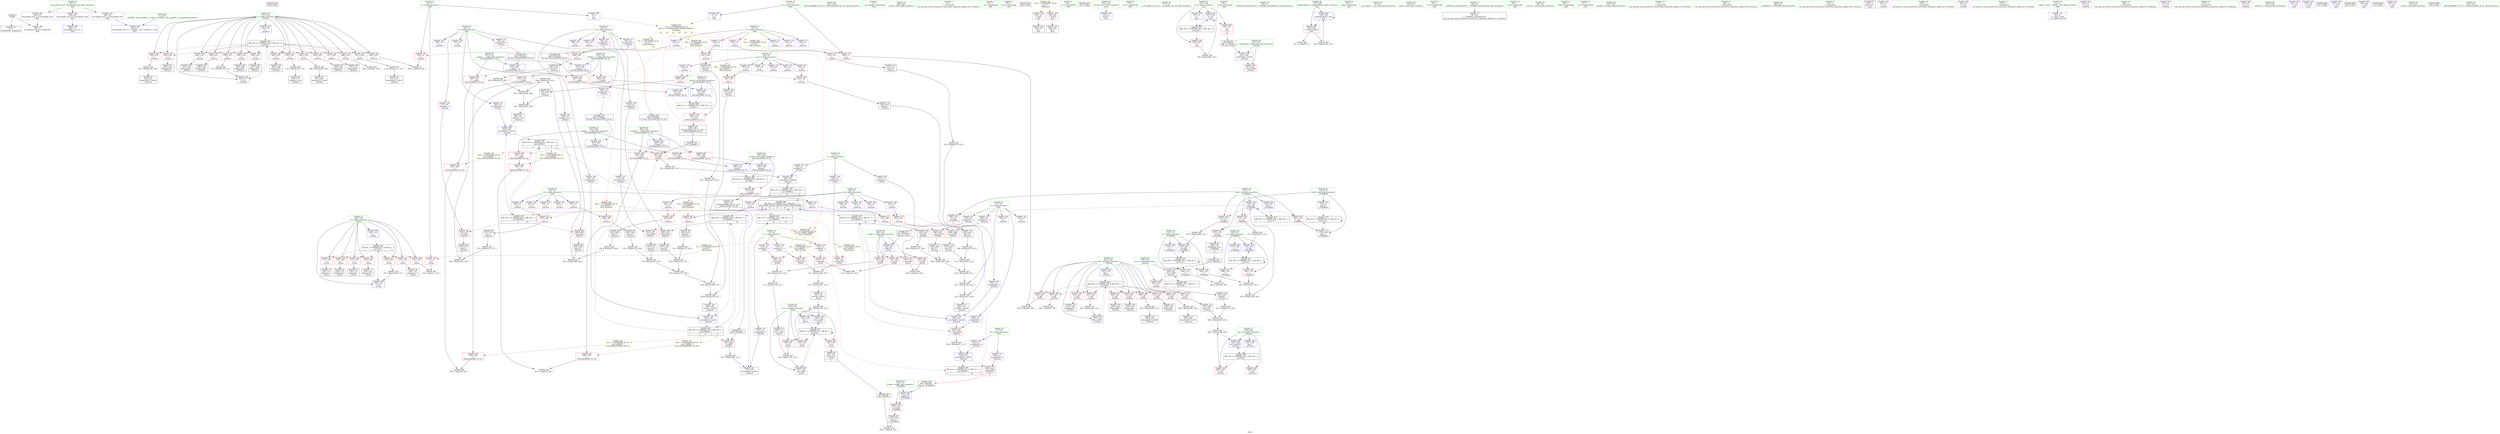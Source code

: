 digraph "SVFG" {
	label="SVFG";

	Node0x556fc64f5110 [shape=record,color=grey,label="{NodeID: 0\nNullPtr}"];
	Node0x556fc64f5110 -> Node0x556fc651fb20[style=solid];
	Node0x556fc64f5110 -> Node0x556fc652e7f0[style=solid];
	Node0x556fc6573fa0 [shape=record,color=black,label="{NodeID: 609\n259 = PHI()\n}"];
	Node0x556fc6539530 [shape=record,color=grey,label="{NodeID: 443\n292 = Binary(280, 291, )\n}"];
	Node0x556fc6539530 -> Node0x556fc653b030[style=solid];
	Node0x556fc652d480 [shape=record,color=red,label="{NodeID: 277\n431\<--430\n\<--arrayidx91\n_Z5solvei\n}"];
	Node0x556fc652d480 -> Node0x556fc65390b0[style=solid];
	Node0x556fc65212a0 [shape=record,color=purple,label="{NodeID: 194\n566\<--69\nllvm.global_ctors_2\<--llvm.global_ctors\nGlob }"];
	Node0x556fc65212a0 -> Node0x556fc652e7f0[style=solid];
	Node0x556fc651e3d0 [shape=record,color=black,label="{NodeID: 111\n399\<--398\nconv71\<--\n_Z5solvei\n}"];
	Node0x556fc651e3d0 -> Node0x556fc6537430[style=solid];
	Node0x556fc651c520 [shape=record,color=green,label="{NodeID: 28\n27\<--30\nz\<--z_field_insensitive\nGlob }"];
	Node0x556fc651c520 -> Node0x556fc6524e40[style=solid];
	Node0x556fc651c520 -> Node0x556fc6524f10[style=solid];
	Node0x556fc651c520 -> Node0x556fc6524fe0[style=solid];
	Node0x556fc651c520 -> Node0x556fc65250b0[style=solid];
	Node0x556fc651c520 -> Node0x556fc6525180[style=solid];
	Node0x556fc651c520 -> Node0x556fc6525250[style=solid];
	Node0x556fc653bf30 [shape=record,color=grey,label="{NodeID: 471\n264 = cmp(262, 263, )\n}"];
	Node0x556fc652ec30 [shape=record,color=blue,label="{NodeID: 305\n102\<--155\nres\<--add17\n_Z3cnti\n}"];
	Node0x556fc652ec30 -> Node0x556fc6550b50[style=dashed];
	Node0x556fc6522990 [shape=record,color=red,label="{NodeID: 222\n193\<--174\n\<--r\n_Z7findKthi\n}"];
	Node0x556fc6522990 -> Node0x556fc653abb0[style=solid];
	Node0x556fc65243b0 [shape=record,color=purple,label="{NodeID: 139\n238\<--19\n\<--x\n_Z5solvei\n}"];
	Node0x556fc651eed0 [shape=record,color=green,label="{NodeID: 56\n367\<--368\n_ZSt3maxIiERKT_S2_S2_\<--_ZSt3maxIiERKT_S2_S2__field_insensitive\n}"];
	Node0x556fc6536cb0 [shape=record,color=grey,label="{NodeID: 416\n448 = Binary(445, 447, )\n}"];
	Node0x556fc6536cb0 -> Node0x556fc6528ac0[style=solid];
	Node0x556fc65302f0 [shape=record,color=blue,label="{NodeID: 333\n470\<--487\nretval\<--\n_ZSt3minIiERKT_S2_S2_\n}"];
	Node0x556fc65302f0 -> Node0x556fc6551550[style=dashed];
	Node0x556fc652be90 [shape=record,color=red,label="{NodeID: 250\n423\<--227\n\<--i60\n_Z5solvei\n}"];
	Node0x556fc652be90 -> Node0x556fc65232a0[style=solid];
	Node0x556fc6525a70 [shape=record,color=purple,label="{NodeID: 167\n281\<--36\n\<--b\n_Z5solvei\n}"];
	Node0x556fc6525a70 -> Node0x556fc652c5e0[style=solid];
	Node0x556fc65206e0 [shape=record,color=black,label="{NodeID: 84\n276\<--275\nidxprom\<--sub\n_Z5solvei\n}"];
	Node0x556fc651a820 [shape=record,color=green,label="{NodeID: 1\n7\<--1\n__dso_handle\<--dummyObj\nGlob }"];
	Node0x556fc6574070 [shape=record,color=black,label="{NodeID: 610\n351 = PHI(467, )\n}"];
	Node0x556fc6574070 -> Node0x556fc652ce00[style=solid];
	Node0x556fc65396b0 [shape=record,color=grey,label="{NodeID: 444\n291 = Binary(284, 290, )\n}"];
	Node0x556fc65396b0 -> Node0x556fc6539530[style=solid];
	Node0x556fc652d550 [shape=record,color=red,label="{NodeID: 278\n440\<--439\n\<--arrayidx96\n_Z5solvei\n|{<s0>10}}"];
	Node0x556fc652d550:s0 -> Node0x556fc6574d50[style=solid,color=red];
	Node0x556fc65213a0 [shape=record,color=red,label="{NodeID: 195\n113\<--8\n\<--n\n_Z3cnti\n}"];
	Node0x556fc65213a0 -> Node0x556fc653b930[style=solid];
	Node0x556fc651e4a0 [shape=record,color=black,label="{NodeID: 112\n403\<--402\nconv73\<--\n_Z5solvei\n}"];
	Node0x556fc651e4a0 -> Node0x556fc6538c30[style=solid];
	Node0x556fc651c620 [shape=record,color=green,label="{NodeID: 29\n31\<--35\na\<--a_field_insensitive\nGlob }"];
	Node0x556fc651c620 -> Node0x556fc6525320[style=solid];
	Node0x556fc651c620 -> Node0x556fc65253f0[style=solid];
	Node0x556fc651c620 -> Node0x556fc65254c0[style=solid];
	Node0x556fc651c620 -> Node0x556fc6525590[style=solid];
	Node0x556fc651c620 -> Node0x556fc6525660[style=solid];
	Node0x556fc651c620 -> Node0x556fc6525730[style=solid];
	Node0x556fc653c0b0 [shape=record,color=grey,label="{NodeID: 472\n202 = cmp(199, 201, )\n}"];
	Node0x556fc652ed00 [shape=record,color=blue,label="{NodeID: 306\n104\<--161\ni\<--inc\n_Z3cnti\n}"];
	Node0x556fc652ed00 -> Node0x556fc6551050[style=dashed];
	Node0x556fc6522a60 [shape=record,color=red,label="{NodeID: 223\n198\<--176\n\<--mid\n_Z7findKthi\n|{<s0>3}}"];
	Node0x556fc6522a60:s0 -> Node0x556fc6574990[style=solid,color=red];
	Node0x556fc6524480 [shape=record,color=purple,label="{NodeID: 140\n277\<--19\narrayidx\<--x\n_Z5solvei\n}"];
	Node0x556fc6524480 -> Node0x556fc652c510[style=solid];
	Node0x556fc651efd0 [shape=record,color=green,label="{NodeID: 57\n461\<--462\nprintf\<--printf_field_insensitive\n}"];
	Node0x556fc6536e30 [shape=record,color=grey,label="{NodeID: 417\n334 = Binary(329, 333, )\n}"];
	Node0x556fc6536e30 -> Node0x556fc6538db0[style=solid];
	Node0x556fc65303c0 [shape=record,color=blue,label="{NodeID: 334\n497\<--493\n__a.addr\<--__a\n_ZSt3maxIiERKT_S2_S2_\n}"];
	Node0x556fc65303c0 -> Node0x556fc652dca0[style=dashed];
	Node0x556fc65303c0 -> Node0x556fc652dd70[style=dashed];
	Node0x556fc652bf60 [shape=record,color=red,label="{NodeID: 251\n428\<--227\n\<--i60\n_Z5solvei\n}"];
	Node0x556fc652bf60 -> Node0x556fc6523370[style=solid];
	Node0x556fc6525b40 [shape=record,color=purple,label="{NodeID: 168\n318\<--36\n\<--b\n_Z5solvei\n}"];
	Node0x556fc6525b40 -> Node0x556fc652cac0[style=solid];
	Node0x556fc65207b0 [shape=record,color=black,label="{NodeID: 85\n279\<--278\nconv5\<--\n_Z5solvei\n}"];
	Node0x556fc65207b0 -> Node0x556fc6539b30[style=solid];
	Node0x556fc651a8b0 [shape=record,color=green,label="{NodeID: 2\n9\<--1\n\<--dummyObj\nCan only get source location for instruction, argument, global var or function.}"];
	Node0x556fc65741d0 [shape=record,color=black,label="{NodeID: 611\n366 = PHI(492, )\n}"];
	Node0x556fc65741d0 -> Node0x556fc652ced0[style=solid];
	Node0x556fc6539830 [shape=record,color=grey,label="{NodeID: 445\n286 = Binary(285, 196, )\n}"];
	Node0x556fc6539830 -> Node0x556fc6520950[style=solid];
	Node0x556fc652d620 [shape=record,color=red,label="{NodeID: 279\n490\<--470\n\<--retval\n_ZSt3minIiERKT_S2_S2_\n}"];
	Node0x556fc652d620 -> Node0x556fc6523780[style=solid];
	Node0x556fc6521470 [shape=record,color=red,label="{NodeID: 196\n263\<--8\n\<--n\n_Z5solvei\n}"];
	Node0x556fc6521470 -> Node0x556fc653bf30[style=solid];
	Node0x556fc651e570 [shape=record,color=black,label="{NodeID: 113\n407\<--406\nidxprom76\<--sub75\n_Z5solvei\n}"];
	Node0x556fc651c720 [shape=record,color=green,label="{NodeID: 30\n36\<--40\nb\<--b_field_insensitive\nGlob }"];
	Node0x556fc651c720 -> Node0x556fc6525800[style=solid];
	Node0x556fc651c720 -> Node0x556fc65258d0[style=solid];
	Node0x556fc651c720 -> Node0x556fc65259a0[style=solid];
	Node0x556fc651c720 -> Node0x556fc6525a70[style=solid];
	Node0x556fc651c720 -> Node0x556fc6525b40[style=solid];
	Node0x556fc651c720 -> Node0x556fc6525c10[style=solid];
	Node0x556fc653c230 [shape=record,color=grey,label="{NodeID: 473\n190 = cmp(188, 189, )\n}"];
	Node0x556fc652edd0 [shape=record,color=blue,label="{NodeID: 307\n170\<--169\nk.addr\<--k\n_Z7findKthi\n}"];
	Node0x556fc652edd0 -> Node0x556fc6522650[style=dashed];
	Node0x556fc6522b30 [shape=record,color=red,label="{NodeID: 224\n204\<--176\n\<--mid\n_Z7findKthi\n}"];
	Node0x556fc6522b30 -> Node0x556fc652f2b0[style=solid];
	Node0x556fc6524550 [shape=record,color=purple,label="{NodeID: 141\n288\<--19\narrayidx11\<--x\n_Z5solvei\n}"];
	Node0x556fc6524550 -> Node0x556fc652c6b0[style=solid];
	Node0x556fc651f0d0 [shape=record,color=green,label="{NodeID: 58\n470\<--471\nretval\<--retval_field_insensitive\n_ZSt3minIiERKT_S2_S2_\n}"];
	Node0x556fc651f0d0 -> Node0x556fc652d620[style=solid];
	Node0x556fc651f0d0 -> Node0x556fc6530220[style=solid];
	Node0x556fc651f0d0 -> Node0x556fc65302f0[style=solid];
	Node0x556fc6536fb0 [shape=record,color=grey,label="{NodeID: 418\n370 = Binary(369, 110, )\n}"];
	Node0x556fc6536fb0 -> Node0x556fc652f930[style=solid];
	Node0x556fc6530490 [shape=record,color=blue,label="{NodeID: 335\n499\<--494\n__b.addr\<--__b\n_ZSt3maxIiERKT_S2_S2_\n}"];
	Node0x556fc6530490 -> Node0x556fc652de40[style=dashed];
	Node0x556fc6530490 -> Node0x556fc652df10[style=dashed];
	Node0x556fc652c030 [shape=record,color=red,label="{NodeID: 252\n433\<--227\n\<--i60\n_Z5solvei\n}"];
	Node0x556fc652c030 -> Node0x556fc6523440[style=solid];
	Node0x556fc6525c10 [shape=record,color=purple,label="{NodeID: 169\n401\<--36\n\<--b\n_Z5solvei\n}"];
	Node0x556fc6525c10 -> Node0x556fc652d140[style=solid];
	Node0x556fc6520880 [shape=record,color=black,label="{NodeID: 86\n283\<--282\nconv7\<--\n_Z5solvei\n}"];
	Node0x556fc6520880 -> Node0x556fc65399b0[style=solid];
	Node0x556fc651a940 [shape=record,color=green,label="{NodeID: 3\n51\<--1\n.str\<--dummyObj\nGlob }"];
	Node0x556fc6574310 [shape=record,color=black,label="{NodeID: 612\n441 = PHI(168, )\n}"];
	Node0x556fc6574310 -> Node0x556fc652fe10[style=solid];
	Node0x556fc65399b0 [shape=record,color=grey,label="{NodeID: 446\n284 = Binary(273, 283, )\n}"];
	Node0x556fc65399b0 -> Node0x556fc65396b0[style=solid];
	Node0x556fc652d6f0 [shape=record,color=red,label="{NodeID: 280\n480\<--472\n\<--__a.addr\n_ZSt3minIiERKT_S2_S2_\n}"];
	Node0x556fc652d6f0 -> Node0x556fc652db00[style=solid];
	Node0x556fc6521540 [shape=record,color=red,label="{NodeID: 197\n384\<--11\n\<--q\n_Z5solvei\n}"];
	Node0x556fc6521540 -> Node0x556fc653b630[style=solid];
	Node0x556fc651e640 [shape=record,color=black,label="{NodeID: 114\n410\<--409\nconv78\<--\n_Z5solvei\n}"];
	Node0x556fc651e640 -> Node0x556fc65381b0[style=solid];
	Node0x556fc651c820 [shape=record,color=green,label="{NodeID: 31\n41\<--45\nc\<--c_field_insensitive\nGlob }"];
	Node0x556fc651c820 -> Node0x556fc6525ce0[style=solid];
	Node0x556fc651c820 -> Node0x556fc6525db0[style=solid];
	Node0x556fc651c820 -> Node0x556fc6525e80[style=solid];
	Node0x556fc651c820 -> Node0x556fc6525f50[style=solid];
	Node0x556fc651c820 -> Node0x556fc6526020[style=solid];
	Node0x556fc651c820 -> Node0x556fc65260f0[style=solid];
	Node0x556fc654c560 [shape=record,color=black,label="{NodeID: 474\nMR_16V_3 = PHI(MR_16V_5, MR_16V_2, )\npts\{173 \}\n}"];
	Node0x556fc654c560 -> Node0x556fc6522720[style=dashed];
	Node0x556fc654c560 -> Node0x556fc65227f0[style=dashed];
	Node0x556fc654c560 -> Node0x556fc652f380[style=dashed];
	Node0x556fc654c560 -> Node0x556fc654c560[style=dashed];
	Node0x556fc652eea0 [shape=record,color=blue,label="{NodeID: 308\n172\<--9\nl\<--\n_Z7findKthi\n}"];
	Node0x556fc652eea0 -> Node0x556fc654c560[style=dashed];
	Node0x556fc6522c00 [shape=record,color=red,label="{NodeID: 225\n206\<--176\n\<--mid\n_Z7findKthi\n}"];
	Node0x556fc6522c00 -> Node0x556fc653a5b0[style=solid];
	Node0x556fc6524620 [shape=record,color=purple,label="{NodeID: 142\n305\<--19\narrayidx20\<--x\n_Z5solvei\n}"];
	Node0x556fc6524620 -> Node0x556fc652f6c0[style=solid];
	Node0x556fc651f1a0 [shape=record,color=green,label="{NodeID: 59\n472\<--473\n__a.addr\<--__a.addr_field_insensitive\n_ZSt3minIiERKT_S2_S2_\n}"];
	Node0x556fc651f1a0 -> Node0x556fc652d6f0[style=solid];
	Node0x556fc651f1a0 -> Node0x556fc652d7c0[style=solid];
	Node0x556fc651f1a0 -> Node0x556fc6530080[style=solid];
	Node0x556fc6537130 [shape=record,color=grey,label="{NodeID: 419\n333 = Binary(273, 332, )\n}"];
	Node0x556fc6537130 -> Node0x556fc6536e30[style=solid];
	Node0x556fc6530560 [shape=record,color=blue,label="{NodeID: 336\n495\<--509\nretval\<--\n_ZSt3maxIiERKT_S2_S2_\n}"];
	Node0x556fc6530560 -> Node0x556fc6551a50[style=dashed];
	Node0x556fc652c100 [shape=record,color=red,label="{NodeID: 253\n437\<--227\n\<--i60\n_Z5solvei\n}"];
	Node0x556fc652c100 -> Node0x556fc6523510[style=solid];
	Node0x556fc6525ce0 [shape=record,color=purple,label="{NodeID: 170\n241\<--41\n\<--c\n_Z5solvei\n}"];
	Node0x556fc6520950 [shape=record,color=black,label="{NodeID: 87\n287\<--286\nidxprom10\<--sub9\n_Z5solvei\n}"];
	Node0x556fc651a9d0 [shape=record,color=green,label="{NodeID: 4\n53\<--1\n.str.1\<--dummyObj\nGlob }"];
	Node0x556fc6574550 [shape=record,color=black,label="{NodeID: 613\n460 = PHI()\n}"];
	Node0x556fc654ea30 [shape=record,color=yellow,style=double,label="{NodeID: 530\n24V_1 = ENCHI(MR_24V_0)\npts\{10 140000 160000 \}\nFun[_Z7findKthi]|{<s0>3|<s1>3|<s2>3}}"];
	Node0x556fc654ea30:s0 -> Node0x556fc6557140[style=dashed,color=red];
	Node0x556fc654ea30:s1 -> Node0x556fc65574f0[style=dashed,color=red];
	Node0x556fc654ea30:s2 -> Node0x556fc65575d0[style=dashed,color=red];
	Node0x556fc6539b30 [shape=record,color=grey,label="{NodeID: 447\n280 = Binary(272, 279, )\n}"];
	Node0x556fc6539b30 -> Node0x556fc6539530[style=solid];
	Node0x556fc652d7c0 [shape=record,color=red,label="{NodeID: 281\n487\<--472\n\<--__a.addr\n_ZSt3minIiERKT_S2_S2_\n}"];
	Node0x556fc652d7c0 -> Node0x556fc65302f0[style=solid];
	Node0x556fc6521610 [shape=record,color=red,label="{NodeID: 198\n530\<--61\n\<--stdin\nmain\n}"];
	Node0x556fc6521610 -> Node0x556fc6523920[style=solid];
	Node0x556fc651e710 [shape=record,color=black,label="{NodeID: 115\n415\<--414\nconv81\<--\n_Z5solvei\n}"];
	Node0x556fc651e710 -> Node0x556fc6537d30[style=solid];
	Node0x556fc651c920 [shape=record,color=green,label="{NodeID: 32\n46\<--50\nm\<--m_field_insensitive\nGlob }"];
	Node0x556fc651c920 -> Node0x556fc65261c0[style=solid];
	Node0x556fc651c920 -> Node0x556fc6526290[style=solid];
	Node0x556fc651c920 -> Node0x556fc6526360[style=solid];
	Node0x556fc651c920 -> Node0x556fc6526430[style=solid];
	Node0x556fc651c920 -> Node0x556fc6526500[style=solid];
	Node0x556fc651c920 -> Node0x556fc65265d0[style=solid];
	Node0x556fc654ca60 [shape=record,color=black,label="{NodeID: 475\nMR_18V_3 = PHI(MR_18V_4, MR_18V_2, )\npts\{175 \}\n}"];
	Node0x556fc654ca60 -> Node0x556fc65228c0[style=dashed];
	Node0x556fc654ca60 -> Node0x556fc6522990[style=dashed];
	Node0x556fc654ca60 -> Node0x556fc652f450[style=dashed];
	Node0x556fc654ca60 -> Node0x556fc654ca60[style=dashed];
	Node0x556fc652ef70 [shape=record,color=blue,label="{NodeID: 309\n174\<--183\nr\<--\n_Z7findKthi\n}"];
	Node0x556fc652ef70 -> Node0x556fc654ca60[style=dashed];
	Node0x556fc6522cd0 [shape=record,color=red,label="{NodeID: 226\n210\<--176\n\<--mid\n_Z7findKthi\n}"];
	Node0x556fc6522cd0 -> Node0x556fc65384b0[style=solid];
	Node0x556fc65246f0 [shape=record,color=purple,label="{NodeID: 143\n347\<--19\narrayidx45\<--x\n_Z5solvei\n|{<s0>8}}"];
	Node0x556fc65246f0:s0 -> Node0x556fc6574ad0[style=solid,color=red];
	Node0x556fc651f270 [shape=record,color=green,label="{NodeID: 60\n474\<--475\n__b.addr\<--__b.addr_field_insensitive\n_ZSt3minIiERKT_S2_S2_\n}"];
	Node0x556fc651f270 -> Node0x556fc652d890[style=solid];
	Node0x556fc651f270 -> Node0x556fc652d960[style=solid];
	Node0x556fc651f270 -> Node0x556fc6530150[style=solid];
	Node0x556fc6555b50 [shape=record,color=yellow,style=double,label="{NodeID: 503\n73V_1 = ENCHI(MR_73V_0)\npts\{1 \}\nFun[main]}"];
	Node0x556fc6555b50 -> Node0x556fc6521610[style=dashed];
	Node0x556fc6555b50 -> Node0x556fc65216e0[style=dashed];
	Node0x556fc65372b0 [shape=record,color=grey,label="{NodeID: 420\n421 = Binary(417, 420, )\n}"];
	Node0x556fc65372b0 -> Node0x556fc65231d0[style=solid];
	Node0x556fc6530630 [shape=record,color=blue,label="{NodeID: 337\n495\<--512\nretval\<--\n_ZSt3maxIiERKT_S2_S2_\n}"];
	Node0x556fc6530630 -> Node0x556fc6551a50[style=dashed];
	Node0x556fc652c1d0 [shape=record,color=red,label="{NodeID: 254\n446\<--227\n\<--i60\n_Z5solvei\n}"];
	Node0x556fc652c1d0 -> Node0x556fc65236b0[style=solid];
	Node0x556fc6525db0 [shape=record,color=purple,label="{NodeID: 171\n249\<--41\n\<--c\n_Z5solvei\n}"];
	Node0x556fc6520a20 [shape=record,color=black,label="{NodeID: 88\n290\<--289\nconv12\<--\n_Z5solvei\n}"];
	Node0x556fc6520a20 -> Node0x556fc65396b0[style=solid];
	Node0x556fc651b210 [shape=record,color=green,label="{NodeID: 5\n55\<--1\n.str.2\<--dummyObj\nGlob }"];
	Node0x556fc6574620 [shape=record,color=black,label="{NodeID: 614\n541 = PHI()\n}"];
	Node0x556fc654eb70 [shape=record,color=yellow,style=double,label="{NodeID: 531\n2V_1 = ENCHI(MR_2V_0)\npts\{10 \}\nFun[_Z5solvei]|{|<s1>10}}"];
	Node0x556fc654eb70 -> Node0x556fc6521470[style=dashed];
	Node0x556fc654eb70:s1 -> Node0x556fc654ea30[style=dashed,color=red];
	Node0x556fc6539cb0 [shape=record,color=grey,label="{NodeID: 448\n275 = Binary(274, 110, )\n}"];
	Node0x556fc6539cb0 -> Node0x556fc65206e0[style=solid];
	Node0x556fc652d890 [shape=record,color=red,label="{NodeID: 282\n478\<--474\n\<--__b.addr\n_ZSt3minIiERKT_S2_S2_\n}"];
	Node0x556fc652d890 -> Node0x556fc652da30[style=solid];
	Node0x556fc65216e0 [shape=record,color=red,label="{NodeID: 199\n536\<--66\n\<--stdout\nmain\n}"];
	Node0x556fc65216e0 -> Node0x556fc65239f0[style=solid];
	Node0x556fc6523100 [shape=record,color=black,label="{NodeID: 116\n420\<--419\nconv84\<--\n_Z5solvei\n}"];
	Node0x556fc6523100 -> Node0x556fc65372b0[style=solid];
	Node0x556fc651ca20 [shape=record,color=green,label="{NodeID: 33\n69\<--73\nllvm.global_ctors\<--llvm.global_ctors_field_insensitive\nGlob }"];
	Node0x556fc651ca20 -> Node0x556fc65210a0[style=solid];
	Node0x556fc651ca20 -> Node0x556fc65211a0[style=solid];
	Node0x556fc651ca20 -> Node0x556fc65212a0[style=solid];
	Node0x556fc654cf60 [shape=record,color=black,label="{NodeID: 476\nMR_20V_3 = PHI(MR_20V_4, MR_20V_2, )\npts\{177 \}\n}"];
	Node0x556fc654cf60 -> Node0x556fc652f1e0[style=dashed];
	Node0x556fc652f040 [shape=record,color=blue,label="{NodeID: 310\n176\<--185\nmid\<--\n_Z7findKthi\n}"];
	Node0x556fc652f040 -> Node0x556fc654cf60[style=dashed];
	Node0x556fc6522da0 [shape=record,color=red,label="{NodeID: 227\n215\<--178\n\<--best\n_Z7findKthi\n}"];
	Node0x556fc6522da0 -> Node0x556fc6520540[style=solid];
	Node0x556fc65247c0 [shape=record,color=purple,label="{NodeID: 144\n362\<--19\narrayidx53\<--x\n_Z5solvei\n|{<s0>9}}"];
	Node0x556fc65247c0:s0 -> Node0x556fc65746f0[style=solid,color=red];
	Node0x556fc651f340 [shape=record,color=green,label="{NodeID: 61\n495\<--496\nretval\<--retval_field_insensitive\n_ZSt3maxIiERKT_S2_S2_\n}"];
	Node0x556fc651f340 -> Node0x556fc652dbd0[style=solid];
	Node0x556fc651f340 -> Node0x556fc6530560[style=solid];
	Node0x556fc651f340 -> Node0x556fc6530630[style=solid];
	Node0x556fc6537430 [shape=record,color=grey,label="{NodeID: 421\n400 = Binary(393, 399, )\n}"];
	Node0x556fc6537430 -> Node0x556fc6538330[style=solid];
	Node0x556fc6530700 [shape=record,color=blue,label="{NodeID: 338\n523\<--9\nretval\<--\nmain\n}"];
	Node0x556fc652c2a0 [shape=record,color=red,label="{NodeID: 255\n453\<--227\n\<--i60\n_Z5solvei\n}"];
	Node0x556fc652c2a0 -> Node0x556fc65287c0[style=solid];
	Node0x556fc6525e80 [shape=record,color=purple,label="{NodeID: 172\n257\<--41\n\<--c\n_Z5solvei\n}"];
	Node0x556fc6520af0 [shape=record,color=black,label="{NodeID: 89\n295\<--294\nconv14\<--\n_Z5solvei\n}"];
	Node0x556fc6520af0 -> Node0x556fc65393b0[style=solid];
	Node0x556fc651b2a0 [shape=record,color=green,label="{NodeID: 6\n57\<--1\n.str.3\<--dummyObj\nGlob }"];
	Node0x556fc65746f0 [shape=record,color=black,label="{NodeID: 615\n493 = PHI(362, )\n0th arg _ZSt3maxIiERKT_S2_S2_ }"];
	Node0x556fc65746f0 -> Node0x556fc65303c0[style=solid];
	Node0x556fc654ec80 [shape=record,color=yellow,style=double,label="{NodeID: 532\n27V_1 = ENCHI(MR_27V_0)\npts\{12 \}\nFun[_Z5solvei]}"];
	Node0x556fc654ec80 -> Node0x556fc6521540[style=dashed];
	Node0x556fc6539e30 [shape=record,color=grey,label="{NodeID: 449\n272 = Binary(273, 271, )\n}"];
	Node0x556fc6539e30 -> Node0x556fc6539b30[style=solid];
	Node0x556fc652d960 [shape=record,color=red,label="{NodeID: 283\n484\<--474\n\<--__b.addr\n_ZSt3minIiERKT_S2_S2_\n}"];
	Node0x556fc652d960 -> Node0x556fc6530220[style=solid];
	Node0x556fc65217b0 [shape=record,color=red,label="{NodeID: 200\n116\<--100\n\<--x.addr\n_Z3cnti\n}"];
	Node0x556fc65217b0 -> Node0x556fc653bab0[style=solid];
	Node0x556fc65231d0 [shape=record,color=black,label="{NodeID: 117\n422\<--421\nconv86\<--rem85\n_Z5solvei\n}"];
	Node0x556fc65231d0 -> Node0x556fc652fc70[style=solid];
	Node0x556fc651cb20 [shape=record,color=green,label="{NodeID: 34\n74\<--75\n__cxx_global_var_init\<--__cxx_global_var_init_field_insensitive\n}"];
	Node0x556fc654d460 [shape=record,color=black,label="{NodeID: 477\nMR_22V_3 = PHI(MR_22V_5, MR_22V_2, )\npts\{179 \}\n}"];
	Node0x556fc654d460 -> Node0x556fc6522da0[style=dashed];
	Node0x556fc654d460 -> Node0x556fc652f2b0[style=dashed];
	Node0x556fc654d460 -> Node0x556fc654d460[style=dashed];
	Node0x556fc652f110 [shape=record,color=blue,label="{NodeID: 311\n178\<--9\nbest\<--\n_Z7findKthi\n}"];
	Node0x556fc652f110 -> Node0x556fc654d460[style=dashed];
	Node0x556fc6522e70 [shape=record,color=red,label="{NodeID: 228\n457\<--221\n\<--testId.addr\n_Z5solvei\n}"];
	Node0x556fc6524890 [shape=record,color=purple,label="{NodeID: 145\n245\<--23\n\<--y\n_Z5solvei\n}"];
	Node0x556fc651f410 [shape=record,color=green,label="{NodeID: 62\n497\<--498\n__a.addr\<--__a.addr_field_insensitive\n_ZSt3maxIiERKT_S2_S2_\n}"];
	Node0x556fc651f410 -> Node0x556fc652dca0[style=solid];
	Node0x556fc651f410 -> Node0x556fc652dd70[style=solid];
	Node0x556fc651f410 -> Node0x556fc65303c0[style=solid];
	Node0x556fc65375b0 [shape=record,color=grey,label="{NodeID: 422\n161 = Binary(160, 110, )\n}"];
	Node0x556fc65375b0 -> Node0x556fc652ed00[style=solid];
	Node0x556fc65307d0 [shape=record,color=blue,label="{NodeID: 339\n527\<--9\nit\<--\nmain\n}"];
	Node0x556fc65307d0 -> Node0x556fc654de60[style=dashed];
	Node0x556fc652c370 [shape=record,color=red,label="{NodeID: 256\n443\<--229\n\<--cur\n_Z5solvei\n}"];
	Node0x556fc652c370 -> Node0x556fc65235e0[style=solid];
	Node0x556fc6525f50 [shape=record,color=purple,label="{NodeID: 173\n293\<--41\n\<--c\n_Z5solvei\n}"];
	Node0x556fc6525f50 -> Node0x556fc652c780[style=solid];
	Node0x556fc6520bc0 [shape=record,color=black,label="{NodeID: 90\n300\<--299\nconv17\<--\n_Z5solvei\n}"];
	Node0x556fc6520bc0 -> Node0x556fc653aeb0[style=solid];
	Node0x556fc651b330 [shape=record,color=green,label="{NodeID: 7\n59\<--1\n.str.4\<--dummyObj\nGlob }"];
	Node0x556fc6574850 [shape=record,color=black,label="{NodeID: 616\n494 = PHI(365, )\n1st arg _ZSt3maxIiERKT_S2_S2_ }"];
	Node0x556fc6574850 -> Node0x556fc6530490[style=solid];
	Node0x556fc6539fb0 [shape=record,color=grey,label="{NodeID: 450\n137 = Binary(136, 110, )\n}"];
	Node0x556fc6539fb0 -> Node0x556fc6520060[style=solid];
	Node0x556fc652da30 [shape=record,color=red,label="{NodeID: 284\n479\<--478\n\<--\n_ZSt3minIiERKT_S2_S2_\n}"];
	Node0x556fc652da30 -> Node0x556fc653b7b0[style=solid];
	Node0x556fc6521880 [shape=record,color=red,label="{NodeID: 201\n124\<--100\n\<--x.addr\n_Z3cnti\n}"];
	Node0x556fc6521880 -> Node0x556fc653bc30[style=solid];
	Node0x556fc65232a0 [shape=record,color=black,label="{NodeID: 118\n424\<--423\nidxprom87\<--\n_Z5solvei\n}"];
	Node0x556fc651cc20 [shape=record,color=green,label="{NodeID: 35\n78\<--79\n_ZNSt8ios_base4InitC1Ev\<--_ZNSt8ios_base4InitC1Ev_field_insensitive\n}"];
	Node0x556fc652f1e0 [shape=record,color=blue,label="{NodeID: 312\n176\<--195\nmid\<--div\n_Z7findKthi\n}"];
	Node0x556fc652f1e0 -> Node0x556fc6522a60[style=dashed];
	Node0x556fc652f1e0 -> Node0x556fc6522b30[style=dashed];
	Node0x556fc652f1e0 -> Node0x556fc6522c00[style=dashed];
	Node0x556fc652f1e0 -> Node0x556fc6522cd0[style=dashed];
	Node0x556fc652f1e0 -> Node0x556fc654cf60[style=dashed];
	Node0x556fc6522f40 [shape=record,color=red,label="{NodeID: 229\n262\<--223\n\<--i\n_Z5solvei\n}"];
	Node0x556fc6522f40 -> Node0x556fc653bf30[style=solid];
	Node0x556fc6524960 [shape=record,color=purple,label="{NodeID: 146\n246\<--23\n\<--y\n_Z5solvei\n}"];
	Node0x556fc651f4e0 [shape=record,color=green,label="{NodeID: 63\n499\<--500\n__b.addr\<--__b.addr_field_insensitive\n_ZSt3maxIiERKT_S2_S2_\n}"];
	Node0x556fc651f4e0 -> Node0x556fc652de40[style=solid];
	Node0x556fc651f4e0 -> Node0x556fc652df10[style=solid];
	Node0x556fc651f4e0 -> Node0x556fc6530490[style=solid];
	Node0x556fc6537730 [shape=record,color=grey,label="{NodeID: 423\n377 = Binary(376, 110, )\n}"];
	Node0x556fc6537730 -> Node0x556fc652fa00[style=solid];
	Node0x556fc65308a0 [shape=record,color=blue,label="{NodeID: 340\n525\<--545\nnumberOfTests\<--dec\nmain\n}"];
	Node0x556fc65308a0 -> Node0x556fc652e180[style=dashed];
	Node0x556fc65308a0 -> Node0x556fc65308a0[style=dashed];
	Node0x556fc652c440 [shape=record,color=red,label="{NodeID: 257\n270\<--269\n\<--\n_Z5solvei\n}"];
	Node0x556fc652c440 -> Node0x556fc6520610[style=solid];
	Node0x556fc6526020 [shape=record,color=purple,label="{NodeID: 174\n330\<--41\n\<--c\n_Z5solvei\n}"];
	Node0x556fc6526020 -> Node0x556fc652cc60[style=solid];
	Node0x556fc6520c90 [shape=record,color=black,label="{NodeID: 91\n302\<--301\nconv18\<--rem\n_Z5solvei\n}"];
	Node0x556fc6520c90 -> Node0x556fc652f6c0[style=solid];
	Node0x556fc651b3c0 [shape=record,color=green,label="{NodeID: 8\n61\<--1\nstdin\<--dummyObj\nGlob }"];
	Node0x556fc6574990 [shape=record,color=black,label="{NodeID: 617\n99 = PHI(198, )\n0th arg _Z3cnti }"];
	Node0x556fc6574990 -> Node0x556fc652e8f0[style=solid];
	Node0x556fc653a130 [shape=record,color=grey,label="{NodeID: 451\n136 = Binary(134, 135, )\n}"];
	Node0x556fc653a130 -> Node0x556fc6539fb0[style=solid];
	Node0x556fc652db00 [shape=record,color=red,label="{NodeID: 285\n481\<--480\n\<--\n_ZSt3minIiERKT_S2_S2_\n}"];
	Node0x556fc652db00 -> Node0x556fc653b7b0[style=solid];
	Node0x556fc6521950 [shape=record,color=red,label="{NodeID: 202\n135\<--100\n\<--x.addr\n_Z3cnti\n}"];
	Node0x556fc6521950 -> Node0x556fc653a130[style=solid];
	Node0x556fc6523370 [shape=record,color=black,label="{NodeID: 119\n429\<--428\nidxprom90\<--\n_Z5solvei\n}"];
	Node0x556fc651cd20 [shape=record,color=green,label="{NodeID: 36\n84\<--85\n__cxa_atexit\<--__cxa_atexit_field_insensitive\n}"];
	Node0x556fc654de60 [shape=record,color=black,label="{NodeID: 479\nMR_79V_3 = PHI(MR_79V_4, MR_79V_2, )\npts\{528 \}\n}"];
	Node0x556fc654de60 -> Node0x556fc652e250[style=dashed];
	Node0x556fc654de60 -> Node0x556fc6530970[style=dashed];
	Node0x556fc652f2b0 [shape=record,color=blue,label="{NodeID: 313\n178\<--204\nbest\<--\n_Z7findKthi\n}"];
	Node0x556fc652f2b0 -> Node0x556fc654d460[style=dashed];
	Node0x556fc6523010 [shape=record,color=red,label="{NodeID: 230\n266\<--223\n\<--i\n_Z5solvei\n}"];
	Node0x556fc6523010 -> Node0x556fc653bdb0[style=solid];
	Node0x556fc6524a30 [shape=record,color=purple,label="{NodeID: 147\n314\<--23\narrayidx25\<--y\n_Z5solvei\n}"];
	Node0x556fc6524a30 -> Node0x556fc652c9f0[style=solid];
	Node0x556fc651f5b0 [shape=record,color=green,label="{NodeID: 64\n520\<--521\nmain\<--main_field_insensitive\n}"];
	Node0x556fc6556910 [shape=record,color=yellow,style=double,label="{NodeID: 507\n81V_1 = ENCHI(MR_81V_0)\npts\{10 12 350000 400000 450000 500000 \}\nFun[main]|{<s0>15|<s1>15|<s2>15|<s3>15|<s4>15|<s5>15}}"];
	Node0x556fc6556910:s0 -> Node0x556fc654eb70[style=dashed,color=red];
	Node0x556fc6556910:s1 -> Node0x556fc654ec80[style=dashed,color=red];
	Node0x556fc6556910:s2 -> Node0x556fc65594c0[style=dashed,color=red];
	Node0x556fc6556910:s3 -> Node0x556fc65595a0[style=dashed,color=red];
	Node0x556fc6556910:s4 -> Node0x556fc6559680[style=dashed,color=red];
	Node0x556fc6556910:s5 -> Node0x556fc6559760[style=dashed,color=red];
	Node0x556fc65378b0 [shape=record,color=grey,label="{NodeID: 424\n323 = Binary(322, 196, )\n}"];
	Node0x556fc65378b0 -> Node0x556fc651d870[style=solid];
	Node0x556fc6530970 [shape=record,color=blue,label="{NodeID: 341\n527\<--550\nit\<--inc\nmain\n}"];
	Node0x556fc6530970 -> Node0x556fc652e320[style=dashed];
	Node0x556fc6530970 -> Node0x556fc654de60[style=dashed];
	Node0x556fc652c510 [shape=record,color=red,label="{NodeID: 258\n278\<--277\n\<--arrayidx\n_Z5solvei\n}"];
	Node0x556fc652c510 -> Node0x556fc65207b0[style=solid];
	Node0x556fc65260f0 [shape=record,color=purple,label="{NodeID: 175\n413\<--41\n\<--c\n_Z5solvei\n}"];
	Node0x556fc65260f0 -> Node0x556fc652d2e0[style=solid];
	Node0x556fc6520d60 [shape=record,color=black,label="{NodeID: 92\n304\<--303\nidxprom19\<--\n_Z5solvei\n}"];
	Node0x556fc651b450 [shape=record,color=green,label="{NodeID: 9\n62\<--1\n.str.5\<--dummyObj\nGlob }"];
	Node0x556fc6574ad0 [shape=record,color=black,label="{NodeID: 618\n468 = PHI(347, )\n0th arg _ZSt3minIiERKT_S2_S2_ }"];
	Node0x556fc6574ad0 -> Node0x556fc6530080[style=solid];
	Node0x556fc653a2b0 [shape=record,color=grey,label="{NodeID: 452\n140 = Binary(139, 138, )\n}"];
	Node0x556fc653a2b0 -> Node0x556fc652eb60[style=solid];
	Node0x556fc652dbd0 [shape=record,color=red,label="{NodeID: 286\n515\<--495\n\<--retval\n_ZSt3maxIiERKT_S2_S2_\n}"];
	Node0x556fc652dbd0 -> Node0x556fc6523850[style=solid];
	Node0x556fc6521a20 [shape=record,color=red,label="{NodeID: 203\n139\<--102\n\<--res\n_Z3cnti\n}"];
	Node0x556fc6521a20 -> Node0x556fc653a2b0[style=solid];
	Node0x556fc6523440 [shape=record,color=black,label="{NodeID: 120\n434\<--433\nidxprom93\<--\n_Z5solvei\n}"];
	Node0x556fc651ce20 [shape=record,color=green,label="{NodeID: 37\n83\<--89\n_ZNSt8ios_base4InitD1Ev\<--_ZNSt8ios_base4InitD1Ev_field_insensitive\n}"];
	Node0x556fc651ce20 -> Node0x556fc651fcf0[style=solid];
	Node0x556fc654e360 [shape=record,color=black,label="{NodeID: 480\nMR_83V_2 = PHI(MR_83V_3, MR_83V_1, )\npts\{140000 160000 180000 220000 260000 300000 \}\n|{<s0>15|<s1>15|<s2>15|<s3>15|<s4>15|<s5>15}}"];
	Node0x556fc654e360:s0 -> Node0x556fc654f250[style=dashed,color=red];
	Node0x556fc654e360:s1 -> Node0x556fc654f750[style=dashed,color=red];
	Node0x556fc654e360:s2 -> Node0x556fc654fc50[style=dashed,color=red];
	Node0x556fc654e360:s3 -> Node0x556fc6550150[style=dashed,color=red];
	Node0x556fc654e360:s4 -> Node0x556fc6553850[style=dashed,color=red];
	Node0x556fc654e360:s5 -> Node0x556fc6553d50[style=dashed,color=red];
	Node0x556fc652f380 [shape=record,color=blue,label="{NodeID: 314\n172\<--207\nl\<--add2\n_Z7findKthi\n}"];
	Node0x556fc652f380 -> Node0x556fc654c560[style=dashed];
	Node0x556fc652af20 [shape=record,color=red,label="{NodeID: 231\n274\<--223\n\<--i\n_Z5solvei\n}"];
	Node0x556fc652af20 -> Node0x556fc6539cb0[style=solid];
	Node0x556fc6524b00 [shape=record,color=purple,label="{NodeID: 148\n325\<--23\narrayidx32\<--y\n_Z5solvei\n}"];
	Node0x556fc6524b00 -> Node0x556fc652cb90[style=solid];
	Node0x556fc651f6b0 [shape=record,color=green,label="{NodeID: 65\n523\<--524\nretval\<--retval_field_insensitive\nmain\n}"];
	Node0x556fc651f6b0 -> Node0x556fc6530700[style=solid];
	Node0x556fc6537a30 [shape=record,color=grey,label="{NodeID: 425\n328 = Binary(321, 327, )\n}"];
	Node0x556fc6537a30 -> Node0x556fc6537bb0[style=solid];
	Node0x556fc652c5e0 [shape=record,color=red,label="{NodeID: 259\n282\<--281\n\<--\n_Z5solvei\n}"];
	Node0x556fc652c5e0 -> Node0x556fc6520880[style=solid];
	Node0x556fc65261c0 [shape=record,color=purple,label="{NodeID: 176\n242\<--46\n\<--m\n_Z5solvei\n}"];
	Node0x556fc6520e30 [shape=record,color=black,label="{NodeID: 93\n309\<--308\nconv21\<--\n_Z5solvei\n}"];
	Node0x556fc6520e30 -> Node0x556fc653a430[style=solid];
	Node0x556fc651b4e0 [shape=record,color=green,label="{NodeID: 10\n64\<--1\n.str.6\<--dummyObj\nGlob }"];
	Node0x556fc6574c10 [shape=record,color=black,label="{NodeID: 619\n469 = PHI(350, )\n1st arg _ZSt3minIiERKT_S2_S2_ }"];
	Node0x556fc6574c10 -> Node0x556fc6530150[style=solid];
	Node0x556fc653a430 [shape=record,color=grey,label="{NodeID: 453\n310 = Binary(273, 309, )\n}"];
	Node0x556fc653a430 -> Node0x556fc6538930[style=solid];
	Node0x556fc652dca0 [shape=record,color=red,label="{NodeID: 287\n503\<--497\n\<--__a.addr\n_ZSt3maxIiERKT_S2_S2_\n}"];
	Node0x556fc652dca0 -> Node0x556fc652dfe0[style=solid];
	Node0x556fc6521af0 [shape=record,color=red,label="{NodeID: 204\n154\<--102\n\<--res\n_Z3cnti\n}"];
	Node0x556fc6521af0 -> Node0x556fc6538ab0[style=solid];
	Node0x556fc6523510 [shape=record,color=black,label="{NodeID: 121\n438\<--437\nidxprom95\<--\n_Z5solvei\n}"];
	Node0x556fc651cf20 [shape=record,color=green,label="{NodeID: 38\n96\<--97\n_Z3cnti\<--_Z3cnti_field_insensitive\n}"];
	Node0x556fc654f160 [shape=record,color=black,label="{NodeID: 481\nMR_31V_3 = PHI(MR_31V_4, MR_31V_2, )\npts\{224 \}\n}"];
	Node0x556fc654f160 -> Node0x556fc6522f40[style=dashed];
	Node0x556fc654f160 -> Node0x556fc6523010[style=dashed];
	Node0x556fc654f160 -> Node0x556fc652af20[style=dashed];
	Node0x556fc654f160 -> Node0x556fc652aff0[style=dashed];
	Node0x556fc654f160 -> Node0x556fc652b0c0[style=dashed];
	Node0x556fc654f160 -> Node0x556fc652b190[style=dashed];
	Node0x556fc654f160 -> Node0x556fc652b260[style=dashed];
	Node0x556fc654f160 -> Node0x556fc652b330[style=dashed];
	Node0x556fc654f160 -> Node0x556fc652b400[style=dashed];
	Node0x556fc654f160 -> Node0x556fc652b4d0[style=dashed];
	Node0x556fc654f160 -> Node0x556fc652b5a0[style=dashed];
	Node0x556fc654f160 -> Node0x556fc652b670[style=dashed];
	Node0x556fc654f160 -> Node0x556fc652b740[style=dashed];
	Node0x556fc654f160 -> Node0x556fc652b810[style=dashed];
	Node0x556fc654f160 -> Node0x556fc652b8e0[style=dashed];
	Node0x556fc654f160 -> Node0x556fc652fa00[style=dashed];
	Node0x556fc652f450 [shape=record,color=blue,label="{NodeID: 315\n174\<--211\nr\<--sub\n_Z7findKthi\n}"];
	Node0x556fc652f450 -> Node0x556fc654ca60[style=dashed];
	Node0x556fc652aff0 [shape=record,color=red,label="{NodeID: 232\n285\<--223\n\<--i\n_Z5solvei\n}"];
	Node0x556fc652aff0 -> Node0x556fc6539830[style=solid];
	Node0x556fc6524bd0 [shape=record,color=purple,label="{NodeID: 149\n342\<--23\narrayidx43\<--y\n_Z5solvei\n}"];
	Node0x556fc6524bd0 -> Node0x556fc652f790[style=solid];
	Node0x556fc651f780 [shape=record,color=green,label="{NodeID: 66\n525\<--526\nnumberOfTests\<--numberOfTests_field_insensitive\nmain\n}"];
	Node0x556fc651f780 -> Node0x556fc652e180[style=solid];
	Node0x556fc651f780 -> Node0x556fc65308a0[style=solid];
	Node0x556fc6537bb0 [shape=record,color=grey,label="{NodeID: 426\n329 = Binary(317, 328, )\n}"];
	Node0x556fc6537bb0 -> Node0x556fc6536e30[style=solid];
	Node0x556fc652c6b0 [shape=record,color=red,label="{NodeID: 260\n289\<--288\n\<--arrayidx11\n_Z5solvei\n}"];
	Node0x556fc652c6b0 -> Node0x556fc6520a20[style=solid];
	Node0x556fc6526290 [shape=record,color=purple,label="{NodeID: 177\n250\<--46\n\<--m\n_Z5solvei\n}"];
	Node0x556fc6520f00 [shape=record,color=black,label="{NodeID: 94\n313\<--312\nidxprom24\<--sub23\n_Z5solvei\n}"];
	Node0x556fc651b570 [shape=record,color=green,label="{NodeID: 11\n66\<--1\nstdout\<--dummyObj\nGlob }"];
	Node0x556fc6574d50 [shape=record,color=black,label="{NodeID: 620\n169 = PHI(440, )\n0th arg _Z7findKthi }"];
	Node0x556fc6574d50 -> Node0x556fc652edd0[style=solid];
	Node0x556fc653a5b0 [shape=record,color=grey,label="{NodeID: 454\n207 = Binary(206, 110, )\n}"];
	Node0x556fc653a5b0 -> Node0x556fc652f380[style=solid];
	Node0x556fc652dd70 [shape=record,color=red,label="{NodeID: 288\n512\<--497\n\<--__a.addr\n_ZSt3maxIiERKT_S2_S2_\n}"];
	Node0x556fc652dd70 -> Node0x556fc6530630[style=solid];
	Node0x556fc6521bc0 [shape=record,color=red,label="{NodeID: 205\n164\<--102\n\<--res\n_Z3cnti\n}"];
	Node0x556fc6521bc0 -> Node0x556fc65203a0[style=solid];
	Node0x556fc65235e0 [shape=record,color=black,label="{NodeID: 122\n444\<--443\nconv98\<--\n_Z5solvei\n}"];
	Node0x556fc65235e0 -> Node0x556fc6539230[style=solid];
	Node0x556fc651d020 [shape=record,color=green,label="{NodeID: 39\n100\<--101\nx.addr\<--x.addr_field_insensitive\n_Z3cnti\n}"];
	Node0x556fc651d020 -> Node0x556fc65217b0[style=solid];
	Node0x556fc651d020 -> Node0x556fc6521880[style=solid];
	Node0x556fc651d020 -> Node0x556fc6521950[style=solid];
	Node0x556fc651d020 -> Node0x556fc652e8f0[style=solid];
	Node0x556fc654f250 [shape=record,color=black,label="{NodeID: 482\nMR_10V_2 = PHI(MR_10V_3, MR_10V_1, )\npts\{140000 \}\n|{|<s1>10|<s2>15}}"];
	Node0x556fc654f250 -> Node0x556fc652f860[style=dashed];
	Node0x556fc654f250:s1 -> Node0x556fc654ea30[style=dashed,color=red];
	Node0x556fc654f250:s2 -> Node0x556fc654e360[style=dashed,color=blue];
	Node0x556fc652f520 [shape=record,color=blue,label="{NodeID: 316\n221\<--220\ntestId.addr\<--testId\n_Z5solvei\n}"];
	Node0x556fc652f520 -> Node0x556fc6522e70[style=dashed];
	Node0x556fc652b0c0 [shape=record,color=red,label="{NodeID: 233\n303\<--223\n\<--i\n_Z5solvei\n}"];
	Node0x556fc652b0c0 -> Node0x556fc6520d60[style=solid];
	Node0x556fc6524ca0 [shape=record,color=purple,label="{NodeID: 150\n350\<--23\narrayidx47\<--y\n_Z5solvei\n|{<s0>8}}"];
	Node0x556fc6524ca0:s0 -> Node0x556fc6574c10[style=solid,color=red];
	Node0x556fc651f850 [shape=record,color=green,label="{NodeID: 67\n527\<--528\nit\<--it_field_insensitive\nmain\n}"];
	Node0x556fc651f850 -> Node0x556fc652e250[style=solid];
	Node0x556fc651f850 -> Node0x556fc652e320[style=solid];
	Node0x556fc651f850 -> Node0x556fc65307d0[style=solid];
	Node0x556fc651f850 -> Node0x556fc6530970[style=solid];
	Node0x556fc6537d30 [shape=record,color=grey,label="{NodeID: 427\n416 = Binary(273, 415, )\n}"];
	Node0x556fc6537d30 -> Node0x556fc6538030[style=solid];
	Node0x556fc652c780 [shape=record,color=red,label="{NodeID: 261\n294\<--293\n\<--\n_Z5solvei\n}"];
	Node0x556fc652c780 -> Node0x556fc6520af0[style=solid];
	Node0x556fc6526360 [shape=record,color=purple,label="{NodeID: 178\n258\<--46\n\<--m\n_Z5solvei\n}"];
	Node0x556fc6520fd0 [shape=record,color=black,label="{NodeID: 95\n316\<--315\nconv26\<--\n_Z5solvei\n}"];
	Node0x556fc6520fd0 -> Node0x556fc6538930[style=solid];
	Node0x556fc651b600 [shape=record,color=green,label="{NodeID: 12\n67\<--1\n.str.7\<--dummyObj\nGlob }"];
	Node0x556fc6574e90 [shape=record,color=black,label="{NodeID: 621\n220 = PHI(552, )\n0th arg _Z5solvei }"];
	Node0x556fc6574e90 -> Node0x556fc652f520[style=solid];
	Node0x556fc653a730 [shape=record,color=grey,label="{NodeID: 455\n312 = Binary(311, 110, )\n}"];
	Node0x556fc653a730 -> Node0x556fc6520f00[style=solid];
	Node0x556fc652de40 [shape=record,color=red,label="{NodeID: 289\n505\<--499\n\<--__b.addr\n_ZSt3maxIiERKT_S2_S2_\n}"];
	Node0x556fc652de40 -> Node0x556fc652e0b0[style=solid];
	Node0x556fc6521c90 [shape=record,color=red,label="{NodeID: 206\n112\<--104\n\<--i\n_Z3cnti\n}"];
	Node0x556fc6521c90 -> Node0x556fc653b930[style=solid];
	Node0x556fc65236b0 [shape=record,color=black,label="{NodeID: 123\n447\<--446\nconv100\<--\n_Z5solvei\n}"];
	Node0x556fc65236b0 -> Node0x556fc6536cb0[style=solid];
	Node0x556fc651d0f0 [shape=record,color=green,label="{NodeID: 40\n102\<--103\nres\<--res_field_insensitive\n_Z3cnti\n}"];
	Node0x556fc651d0f0 -> Node0x556fc6521a20[style=solid];
	Node0x556fc651d0f0 -> Node0x556fc6521af0[style=solid];
	Node0x556fc651d0f0 -> Node0x556fc6521bc0[style=solid];
	Node0x556fc651d0f0 -> Node0x556fc652e9c0[style=solid];
	Node0x556fc651d0f0 -> Node0x556fc652eb60[style=solid];
	Node0x556fc651d0f0 -> Node0x556fc652ec30[style=solid];
	Node0x556fc654f750 [shape=record,color=black,label="{NodeID: 483\nMR_12V_2 = PHI(MR_12V_3, MR_12V_1, )\npts\{160000 \}\n|{|<s1>10|<s2>15}}"];
	Node0x556fc654f750 -> Node0x556fc652f930[style=dashed];
	Node0x556fc654f750:s1 -> Node0x556fc654ea30[style=dashed,color=red];
	Node0x556fc654f750:s2 -> Node0x556fc654e360[style=dashed,color=blue];
	Node0x556fc652f5f0 [shape=record,color=blue,label="{NodeID: 317\n223\<--110\ni\<--\n_Z5solvei\n}"];
	Node0x556fc652f5f0 -> Node0x556fc654f160[style=dashed];
	Node0x556fc652b190 [shape=record,color=red,label="{NodeID: 234\n311\<--223\n\<--i\n_Z5solvei\n}"];
	Node0x556fc652b190 -> Node0x556fc653a730[style=solid];
	Node0x556fc6524d70 [shape=record,color=purple,label="{NodeID: 151\n365\<--23\narrayidx55\<--y\n_Z5solvei\n|{<s0>9}}"];
	Node0x556fc6524d70:s0 -> Node0x556fc6574850[style=solid,color=red];
	Node0x556fc651f920 [shape=record,color=green,label="{NodeID: 68\n534\<--535\nfreopen\<--freopen_field_insensitive\n}"];
	Node0x556fc6537eb0 [shape=record,color=grey,label="{NodeID: 428\n406 = Binary(405, 196, )\n}"];
	Node0x556fc6537eb0 -> Node0x556fc651e570[style=solid];
	Node0x556fc652c850 [shape=record,color=red,label="{NodeID: 262\n299\<--298\n\<--\n_Z5solvei\n}"];
	Node0x556fc652c850 -> Node0x556fc6520bc0[style=solid];
	Node0x556fc6526430 [shape=record,color=purple,label="{NodeID: 179\n298\<--46\n\<--m\n_Z5solvei\n}"];
	Node0x556fc6526430 -> Node0x556fc652c850[style=solid];
	Node0x556fc651d7a0 [shape=record,color=black,label="{NodeID: 96\n320\<--319\nconv28\<--\n_Z5solvei\n}"];
	Node0x556fc651d7a0 -> Node0x556fc6538630[style=solid];
	Node0x556fc651b690 [shape=record,color=green,label="{NodeID: 13\n70\<--1\n\<--dummyObj\nCan only get source location for instruction, argument, global var or function.}"];
	Node0x556fc653a8b0 [shape=record,color=grey,label="{NodeID: 456\n550 = Binary(549, 110, )\n}"];
	Node0x556fc653a8b0 -> Node0x556fc6530970[style=solid];
	Node0x556fc652df10 [shape=record,color=red,label="{NodeID: 290\n509\<--499\n\<--__b.addr\n_ZSt3maxIiERKT_S2_S2_\n}"];
	Node0x556fc652df10 -> Node0x556fc6530560[style=solid];
	Node0x556fc6521d60 [shape=record,color=red,label="{NodeID: 207\n117\<--104\n\<--i\n_Z3cnti\n}"];
	Node0x556fc6521d60 -> Node0x556fc651fdf0[style=solid];
	Node0x556fc6523780 [shape=record,color=black,label="{NodeID: 124\n467\<--490\n_ZSt3minIiERKT_S2_S2__ret\<--\n_ZSt3minIiERKT_S2_S2_\n|{<s0>8}}"];
	Node0x556fc6523780:s0 -> Node0x556fc6574070[style=solid,color=blue];
	Node0x556fc651d1c0 [shape=record,color=green,label="{NodeID: 41\n104\<--105\ni\<--i_field_insensitive\n_Z3cnti\n}"];
	Node0x556fc651d1c0 -> Node0x556fc6521c90[style=solid];
	Node0x556fc651d1c0 -> Node0x556fc6521d60[style=solid];
	Node0x556fc651d1c0 -> Node0x556fc6521e30[style=solid];
	Node0x556fc651d1c0 -> Node0x556fc6521f00[style=solid];
	Node0x556fc651d1c0 -> Node0x556fc6521fd0[style=solid];
	Node0x556fc651d1c0 -> Node0x556fc65220a0[style=solid];
	Node0x556fc651d1c0 -> Node0x556fc6522170[style=solid];
	Node0x556fc651d1c0 -> Node0x556fc652ea90[style=solid];
	Node0x556fc651d1c0 -> Node0x556fc652ed00[style=solid];
	Node0x556fc654fc50 [shape=record,color=black,label="{NodeID: 484\nMR_43V_2 = PHI(MR_43V_4, MR_43V_1, )\npts\{220000 \}\n|{|<s4>15}}"];
	Node0x556fc654fc50 -> Node0x556fc652c510[style=dashed];
	Node0x556fc654fc50 -> Node0x556fc652c6b0[style=dashed];
	Node0x556fc654fc50 -> Node0x556fc652f6c0[style=dashed];
	Node0x556fc654fc50 -> Node0x556fc6551f50[style=dashed];
	Node0x556fc654fc50:s4 -> Node0x556fc654e360[style=dashed,color=blue];
	Node0x556fc652f6c0 [shape=record,color=blue,label="{NodeID: 318\n305\<--302\narrayidx20\<--conv18\n_Z5solvei\n}"];
	Node0x556fc652f6c0 -> Node0x556fc6551f50[style=dashed];
	Node0x556fc652b260 [shape=record,color=red,label="{NodeID: 235\n322\<--223\n\<--i\n_Z5solvei\n}"];
	Node0x556fc652b260 -> Node0x556fc65378b0[style=solid];
	Node0x556fc6524e40 [shape=record,color=purple,label="{NodeID: 152\n253\<--27\n\<--z\n_Z5solvei\n}"];
	Node0x556fc651fa20 [shape=record,color=green,label="{NodeID: 69\n71\<--560\n_GLOBAL__sub_I_nick001_1_0.cpp\<--_GLOBAL__sub_I_nick001_1_0.cpp_field_insensitive\n}"];
	Node0x556fc651fa20 -> Node0x556fc652e6f0[style=solid];
	Node0x556fc6556f50 [shape=record,color=yellow,style=double,label="{NodeID: 512\n43V_1 = ENCHI(MR_43V_0)\npts\{220000 \}\nFun[_ZSt3maxIiERKT_S2_S2_]}"];
	Node0x556fc6556f50 -> Node0x556fc652dfe0[style=dashed];
	Node0x556fc6538030 [shape=record,color=grey,label="{NodeID: 429\n417 = Binary(412, 416, )\n}"];
	Node0x556fc6538030 -> Node0x556fc65372b0[style=solid];
	Node0x556fc652c920 [shape=record,color=red,label="{NodeID: 263\n308\<--307\n\<--\n_Z5solvei\n}"];
	Node0x556fc652c920 -> Node0x556fc6520e30[style=solid];
	Node0x556fc6526500 [shape=record,color=purple,label="{NodeID: 180\n335\<--46\n\<--m\n_Z5solvei\n}"];
	Node0x556fc6526500 -> Node0x556fc652cd30[style=solid];
	Node0x556fc651d870 [shape=record,color=black,label="{NodeID: 97\n324\<--323\nidxprom31\<--sub30\n_Z5solvei\n}"];
	Node0x556fc651b720 [shape=record,color=green,label="{NodeID: 14\n108\<--1\n\<--dummyObj\nCan only get source location for instruction, argument, global var or function.}"];
	Node0x556fc653aa30 [shape=record,color=grey,label="{NodeID: 457\n195 = Binary(194, 196, )\n}"];
	Node0x556fc653aa30 -> Node0x556fc652f1e0[style=solid];
	Node0x556fc652dfe0 [shape=record,color=red,label="{NodeID: 291\n504\<--503\n\<--\n_ZSt3maxIiERKT_S2_S2_\n}"];
	Node0x556fc652dfe0 -> Node0x556fc653b4b0[style=solid];
	Node0x556fc6521e30 [shape=record,color=red,label="{NodeID: 208\n125\<--104\n\<--i\n_Z3cnti\n}"];
	Node0x556fc6521e30 -> Node0x556fc651fec0[style=solid];
	Node0x556fc6523850 [shape=record,color=black,label="{NodeID: 125\n492\<--515\n_ZSt3maxIiERKT_S2_S2__ret\<--\n_ZSt3maxIiERKT_S2_S2_\n|{<s0>9}}"];
	Node0x556fc6523850:s0 -> Node0x556fc65741d0[style=solid,color=blue];
	Node0x556fc651d290 [shape=record,color=green,label="{NodeID: 42\n166\<--167\n_Z7findKthi\<--_Z7findKthi_field_insensitive\n}"];
	Node0x556fc6550150 [shape=record,color=black,label="{NodeID: 485\nMR_45V_2 = PHI(MR_45V_4, MR_45V_1, )\npts\{260000 \}\n|{|<s4>15}}"];
	Node0x556fc6550150 -> Node0x556fc652c9f0[style=dashed];
	Node0x556fc6550150 -> Node0x556fc652cb90[style=dashed];
	Node0x556fc6550150 -> Node0x556fc652f790[style=dashed];
	Node0x556fc6550150 -> Node0x556fc6552450[style=dashed];
	Node0x556fc6550150:s4 -> Node0x556fc654e360[style=dashed,color=blue];
	Node0x556fc652f790 [shape=record,color=blue,label="{NodeID: 319\n342\<--339\narrayidx43\<--conv41\n_Z5solvei\n}"];
	Node0x556fc652f790 -> Node0x556fc6552450[style=dashed];
	Node0x556fc652b330 [shape=record,color=red,label="{NodeID: 236\n340\<--223\n\<--i\n_Z5solvei\n}"];
	Node0x556fc652b330 -> Node0x556fc651dc80[style=solid];
	Node0x556fc6524f10 [shape=record,color=purple,label="{NodeID: 153\n254\<--27\n\<--z\n_Z5solvei\n}"];
	Node0x556fc651fb20 [shape=record,color=black,label="{NodeID: 70\n2\<--3\ndummyVal\<--dummyVal\n}"];
	Node0x556fc6557060 [shape=record,color=yellow,style=double,label="{NodeID: 513\n45V_1 = ENCHI(MR_45V_0)\npts\{260000 \}\nFun[_ZSt3maxIiERKT_S2_S2_]}"];
	Node0x556fc6557060 -> Node0x556fc652e0b0[style=dashed];
	Node0x556fc65381b0 [shape=record,color=grey,label="{NodeID: 430\n411 = Binary(404, 410, )\n}"];
	Node0x556fc65381b0 -> Node0x556fc6538330[style=solid];
	Node0x556fc652c9f0 [shape=record,color=red,label="{NodeID: 264\n315\<--314\n\<--arrayidx25\n_Z5solvei\n}"];
	Node0x556fc652c9f0 -> Node0x556fc6520fd0[style=solid];
	Node0x556fc65265d0 [shape=record,color=purple,label="{NodeID: 181\n418\<--46\n\<--m\n_Z5solvei\n}"];
	Node0x556fc65265d0 -> Node0x556fc652d3b0[style=solid];
	Node0x556fc651d940 [shape=record,color=black,label="{NodeID: 98\n327\<--326\nconv33\<--\n_Z5solvei\n}"];
	Node0x556fc651d940 -> Node0x556fc6537a30[style=solid];
	Node0x556fc651b820 [shape=record,color=green,label="{NodeID: 15\n110\<--1\n\<--dummyObj\nCan only get source location for instruction, argument, global var or function.}"];
	Node0x556fc653abb0 [shape=record,color=grey,label="{NodeID: 458\n194 = Binary(192, 193, )\n}"];
	Node0x556fc653abb0 -> Node0x556fc653aa30[style=solid];
	Node0x556fc652e0b0 [shape=record,color=red,label="{NodeID: 292\n506\<--505\n\<--\n_ZSt3maxIiERKT_S2_S2_\n}"];
	Node0x556fc652e0b0 -> Node0x556fc653b4b0[style=solid];
	Node0x556fc6521f00 [shape=record,color=red,label="{NodeID: 209\n131\<--104\n\<--i\n_Z3cnti\n}"];
	Node0x556fc6521f00 -> Node0x556fc651ff90[style=solid];
	Node0x556fc6523920 [shape=record,color=black,label="{NodeID: 126\n533\<--530\ncall\<--\nmain\n}"];
	Node0x556fc651d390 [shape=record,color=green,label="{NodeID: 43\n170\<--171\nk.addr\<--k.addr_field_insensitive\n_Z7findKthi\n}"];
	Node0x556fc651d390 -> Node0x556fc6522650[style=solid];
	Node0x556fc651d390 -> Node0x556fc652edd0[style=solid];
	Node0x556fc652f860 [shape=record,color=blue,label="{NodeID: 320\n358\<--355\narrayidx51\<--add49\n_Z5solvei\n}"];
	Node0x556fc652f860 -> Node0x556fc654f250[style=dashed];
	Node0x556fc652b400 [shape=record,color=red,label="{NodeID: 237\n345\<--223\n\<--i\n_Z5solvei\n}"];
	Node0x556fc652b400 -> Node0x556fc651dd50[style=solid];
	Node0x556fc6524fe0 [shape=record,color=purple,label="{NodeID: 154\n397\<--27\narrayidx70\<--z\n_Z5solvei\n}"];
	Node0x556fc6524fe0 -> Node0x556fc652d070[style=solid];
	Node0x556fc651fc20 [shape=record,color=black,label="{NodeID: 71\n522\<--9\nmain_ret\<--\nmain\n}"];
	Node0x556fc6557140 [shape=record,color=yellow,style=double,label="{NodeID: 514\n2V_1 = ENCHI(MR_2V_0)\npts\{10 \}\nFun[_Z3cnti]}"];
	Node0x556fc6557140 -> Node0x556fc65213a0[style=dashed];
	Node0x556fc6538330 [shape=record,color=grey,label="{NodeID: 431\n412 = Binary(400, 411, )\n}"];
	Node0x556fc6538330 -> Node0x556fc6538030[style=solid];
	Node0x556fc652cac0 [shape=record,color=red,label="{NodeID: 265\n319\<--318\n\<--\n_Z5solvei\n}"];
	Node0x556fc652cac0 -> Node0x556fc651d7a0[style=solid];
	Node0x556fc65266a0 [shape=record,color=purple,label="{NodeID: 182\n232\<--51\n\<--.str\n_Z5solvei\n}"];
	Node0x556fc651da10 [shape=record,color=black,label="{NodeID: 99\n332\<--331\nconv36\<--\n_Z5solvei\n}"];
	Node0x556fc651da10 -> Node0x556fc6537130[style=solid];
	Node0x556fc651b920 [shape=record,color=green,label="{NodeID: 16\n183\<--1\n\<--dummyObj\nCan only get source location for instruction, argument, global var or function.}"];
	Node0x556fc653ad30 [shape=record,color=grey,label="{NodeID: 459\n545 = Binary(544, 185, )\n}"];
	Node0x556fc653ad30 -> Node0x556fc65308a0[style=solid];
	Node0x556fc652e180 [shape=record,color=red,label="{NodeID: 293\n544\<--525\n\<--numberOfTests\nmain\n}"];
	Node0x556fc652e180 -> Node0x556fc653ad30[style=solid];
	Node0x556fc652e180 -> Node0x556fc653b1b0[style=solid];
	Node0x556fc6521fd0 [shape=record,color=red,label="{NodeID: 210\n143\<--104\n\<--i\n_Z3cnti\n}"];
	Node0x556fc6521fd0 -> Node0x556fc6520130[style=solid];
	Node0x556fc65239f0 [shape=record,color=black,label="{NodeID: 127\n539\<--536\ncall1\<--\nmain\n}"];
	Node0x556fc651d460 [shape=record,color=green,label="{NodeID: 44\n172\<--173\nl\<--l_field_insensitive\n_Z7findKthi\n}"];
	Node0x556fc651d460 -> Node0x556fc6522720[style=solid];
	Node0x556fc651d460 -> Node0x556fc65227f0[style=solid];
	Node0x556fc651d460 -> Node0x556fc652eea0[style=solid];
	Node0x556fc651d460 -> Node0x556fc652f380[style=solid];
	Node0x556fc6550b50 [shape=record,color=black,label="{NodeID: 487\nMR_6V_3 = PHI(MR_6V_4, MR_6V_2, )\npts\{103 \}\n}"];
	Node0x556fc6550b50 -> Node0x556fc6521a20[style=dashed];
	Node0x556fc6550b50 -> Node0x556fc6521af0[style=dashed];
	Node0x556fc6550b50 -> Node0x556fc6521bc0[style=dashed];
	Node0x556fc6550b50 -> Node0x556fc652eb60[style=dashed];
	Node0x556fc6550b50 -> Node0x556fc652ec30[style=dashed];
	Node0x556fc6550b50 -> Node0x556fc6550b50[style=dashed];
	Node0x556fc652f930 [shape=record,color=blue,label="{NodeID: 321\n373\<--370\narrayidx59\<--add57\n_Z5solvei\n}"];
	Node0x556fc652f930 -> Node0x556fc654f750[style=dashed];
	Node0x556fc652b4d0 [shape=record,color=red,label="{NodeID: 238\n348\<--223\n\<--i\n_Z5solvei\n}"];
	Node0x556fc652b4d0 -> Node0x556fc651de20[style=solid];
	Node0x556fc65250b0 [shape=record,color=purple,label="{NodeID: 155\n408\<--27\narrayidx77\<--z\n_Z5solvei\n}"];
	Node0x556fc65250b0 -> Node0x556fc652d210[style=solid];
	Node0x556fc651fcf0 [shape=record,color=black,label="{NodeID: 72\n82\<--83\n\<--_ZNSt8ios_base4InitD1Ev\nCan only get source location for instruction, argument, global var or function.}"];
	Node0x556fc65384b0 [shape=record,color=grey,label="{NodeID: 432\n211 = Binary(210, 110, )\n}"];
	Node0x556fc65384b0 -> Node0x556fc652f450[style=solid];
	Node0x556fc652cb90 [shape=record,color=red,label="{NodeID: 266\n326\<--325\n\<--arrayidx32\n_Z5solvei\n}"];
	Node0x556fc652cb90 -> Node0x556fc651d940[style=solid];
	Node0x556fc6526770 [shape=record,color=purple,label="{NodeID: 183\n236\<--53\n\<--.str.1\n_Z5solvei\n}"];
	Node0x556fc651dae0 [shape=record,color=black,label="{NodeID: 100\n337\<--336\nconv39\<--\n_Z5solvei\n}"];
	Node0x556fc651dae0 -> Node0x556fc6538db0[style=solid];
	Node0x556fc651ba20 [shape=record,color=green,label="{NodeID: 17\n185\<--1\n\<--dummyObj\nCan only get source location for instruction, argument, global var or function.}"];
	Node0x556fc653aeb0 [shape=record,color=grey,label="{NodeID: 460\n301 = Binary(297, 300, )\n}"];
	Node0x556fc653aeb0 -> Node0x556fc6520c90[style=solid];
	Node0x556fc652e250 [shape=record,color=red,label="{NodeID: 294\n549\<--527\n\<--it\nmain\n}"];
	Node0x556fc652e250 -> Node0x556fc653a8b0[style=solid];
	Node0x556fc65220a0 [shape=record,color=red,label="{NodeID: 211\n147\<--104\n\<--i\n_Z3cnti\n}"];
	Node0x556fc65220a0 -> Node0x556fc6520200[style=solid];
	Node0x556fc6523ac0 [shape=record,color=purple,label="{NodeID: 128\n80\<--4\n\<--_ZStL8__ioinit\n__cxx_global_var_init\n}"];
	Node0x556fc651d530 [shape=record,color=green,label="{NodeID: 45\n174\<--175\nr\<--r_field_insensitive\n_Z7findKthi\n}"];
	Node0x556fc651d530 -> Node0x556fc65228c0[style=solid];
	Node0x556fc651d530 -> Node0x556fc6522990[style=solid];
	Node0x556fc651d530 -> Node0x556fc652ef70[style=solid];
	Node0x556fc651d530 -> Node0x556fc652f450[style=solid];
	Node0x556fc6551050 [shape=record,color=black,label="{NodeID: 488\nMR_8V_3 = PHI(MR_8V_4, MR_8V_2, )\npts\{105 \}\n}"];
	Node0x556fc6551050 -> Node0x556fc6521c90[style=dashed];
	Node0x556fc6551050 -> Node0x556fc6521d60[style=dashed];
	Node0x556fc6551050 -> Node0x556fc6521e30[style=dashed];
	Node0x556fc6551050 -> Node0x556fc6521f00[style=dashed];
	Node0x556fc6551050 -> Node0x556fc6521fd0[style=dashed];
	Node0x556fc6551050 -> Node0x556fc65220a0[style=dashed];
	Node0x556fc6551050 -> Node0x556fc6522170[style=dashed];
	Node0x556fc6551050 -> Node0x556fc652ed00[style=dashed];
	Node0x556fc652fa00 [shape=record,color=blue,label="{NodeID: 322\n223\<--377\ni\<--inc\n_Z5solvei\n}"];
	Node0x556fc652fa00 -> Node0x556fc654f160[style=dashed];
	Node0x556fc652b5a0 [shape=record,color=red,label="{NodeID: 239\n356\<--223\n\<--i\n_Z5solvei\n}"];
	Node0x556fc652b5a0 -> Node0x556fc651def0[style=solid];
	Node0x556fc6525180 [shape=record,color=purple,label="{NodeID: 156\n425\<--27\narrayidx88\<--z\n_Z5solvei\n}"];
	Node0x556fc6525180 -> Node0x556fc652fc70[style=solid];
	Node0x556fc651fdf0 [shape=record,color=black,label="{NodeID: 73\n118\<--117\nidxprom\<--\n_Z3cnti\n}"];
	Node0x556fc6538630 [shape=record,color=grey,label="{NodeID: 433\n321 = Binary(273, 320, )\n}"];
	Node0x556fc6538630 -> Node0x556fc6537a30[style=solid];
	Node0x556fc652cc60 [shape=record,color=red,label="{NodeID: 267\n331\<--330\n\<--\n_Z5solvei\n}"];
	Node0x556fc652cc60 -> Node0x556fc651da10[style=solid];
	Node0x556fc6526840 [shape=record,color=purple,label="{NodeID: 184\n244\<--53\n\<--.str.1\n_Z5solvei\n}"];
	Node0x556fc651dbb0 [shape=record,color=black,label="{NodeID: 101\n339\<--338\nconv41\<--rem40\n_Z5solvei\n}"];
	Node0x556fc651dbb0 -> Node0x556fc652f790[style=solid];
	Node0x556fc651bb20 [shape=record,color=green,label="{NodeID: 18\n196\<--1\n\<--dummyObj\nCan only get source location for instruction, argument, global var or function.}"];
	Node0x556fc65594c0 [shape=record,color=yellow,style=double,label="{NodeID: 544\n49V_1 = ENCHI(MR_49V_0)\npts\{350000 \}\nFun[_Z5solvei]}"];
	Node0x556fc65594c0 -> Node0x556fc652c440[style=dashed];
	Node0x556fc65594c0 -> Node0x556fc652c920[style=dashed];
	Node0x556fc65594c0 -> Node0x556fc652cfa0[style=dashed];
	Node0x556fc653b030 [shape=record,color=grey,label="{NodeID: 461\n297 = Binary(292, 296, )\n}"];
	Node0x556fc653b030 -> Node0x556fc653aeb0[style=solid];
	Node0x556fc652e320 [shape=record,color=red,label="{NodeID: 295\n552\<--527\n\<--it\nmain\n|{<s0>15}}"];
	Node0x556fc652e320:s0 -> Node0x556fc6574e90[style=solid,color=red];
	Node0x556fc6522170 [shape=record,color=red,label="{NodeID: 212\n160\<--104\n\<--i\n_Z3cnti\n}"];
	Node0x556fc6522170 -> Node0x556fc65375b0[style=solid];
	Node0x556fc6523b90 [shape=record,color=purple,label="{NodeID: 129\n127\<--13\narrayidx3\<--l\n_Z3cnti\n}"];
	Node0x556fc6523b90 -> Node0x556fc6522310[style=solid];
	Node0x556fc651d600 [shape=record,color=green,label="{NodeID: 46\n176\<--177\nmid\<--mid_field_insensitive\n_Z7findKthi\n}"];
	Node0x556fc651d600 -> Node0x556fc6522a60[style=solid];
	Node0x556fc651d600 -> Node0x556fc6522b30[style=solid];
	Node0x556fc651d600 -> Node0x556fc6522c00[style=solid];
	Node0x556fc651d600 -> Node0x556fc6522cd0[style=solid];
	Node0x556fc651d600 -> Node0x556fc652f040[style=solid];
	Node0x556fc651d600 -> Node0x556fc652f1e0[style=solid];
	Node0x556fc6551550 [shape=record,color=black,label="{NodeID: 489\nMR_57V_3 = PHI(MR_57V_4, MR_57V_2, )\npts\{471 \}\n}"];
	Node0x556fc6551550 -> Node0x556fc652d620[style=dashed];
	Node0x556fc652fad0 [shape=record,color=blue,label="{NodeID: 323\n225\<--108\nans\<--\n_Z5solvei\n}"];
	Node0x556fc652fad0 -> Node0x556fc6552950[style=dashed];
	Node0x556fc652b670 [shape=record,color=red,label="{NodeID: 240\n360\<--223\n\<--i\n_Z5solvei\n}"];
	Node0x556fc652b670 -> Node0x556fc651dfc0[style=solid];
	Node0x556fc6525250 [shape=record,color=purple,label="{NodeID: 157\n430\<--27\narrayidx91\<--z\n_Z5solvei\n}"];
	Node0x556fc6525250 -> Node0x556fc652d480[style=solid];
	Node0x556fc651fec0 [shape=record,color=black,label="{NodeID: 74\n126\<--125\nidxprom2\<--\n_Z3cnti\n}"];
	Node0x556fc65387b0 [shape=record,color=grey,label="{NodeID: 434\n152 = Binary(151, 110, )\n}"];
	Node0x556fc65387b0 -> Node0x556fc65202d0[style=solid];
	Node0x556fc652cd30 [shape=record,color=red,label="{NodeID: 268\n336\<--335\n\<--\n_Z5solvei\n}"];
	Node0x556fc652cd30 -> Node0x556fc651dae0[style=solid];
	Node0x556fc6526910 [shape=record,color=purple,label="{NodeID: 185\n252\<--53\n\<--.str.1\n_Z5solvei\n}"];
	Node0x556fc651dc80 [shape=record,color=black,label="{NodeID: 102\n341\<--340\nidxprom42\<--\n_Z5solvei\n}"];
	Node0x556fc651bc20 [shape=record,color=green,label="{NodeID: 19\n273\<--1\n\<--dummyObj\nCan only get source location for instruction, argument, global var or function.}"];
	Node0x556fc65595a0 [shape=record,color=yellow,style=double,label="{NodeID: 545\n51V_1 = ENCHI(MR_51V_0)\npts\{400000 \}\nFun[_Z5solvei]}"];
	Node0x556fc65595a0 -> Node0x556fc652c5e0[style=dashed];
	Node0x556fc65595a0 -> Node0x556fc652cac0[style=dashed];
	Node0x556fc65595a0 -> Node0x556fc652d140[style=dashed];
	Node0x556fc653b1b0 [shape=record,color=grey,label="{NodeID: 462\n547 = cmp(544, 9, )\n}"];
	Node0x556fc652e3f0 [shape=record,color=blue,label="{NodeID: 296\n8\<--9\nn\<--\nGlob }"];
	Node0x556fc652e3f0 -> Node0x556fc6556910[style=dashed];
	Node0x556fc6522240 [shape=record,color=red,label="{NodeID: 213\n120\<--119\n\<--arrayidx\n_Z3cnti\n}"];
	Node0x556fc6522240 -> Node0x556fc653bab0[style=solid];
	Node0x556fc6523c60 [shape=record,color=purple,label="{NodeID: 130\n149\<--13\narrayidx13\<--l\n_Z3cnti\n}"];
	Node0x556fc6523c60 -> Node0x556fc6522580[style=solid];
	Node0x556fc651d6d0 [shape=record,color=green,label="{NodeID: 47\n178\<--179\nbest\<--best_field_insensitive\n_Z7findKthi\n}"];
	Node0x556fc651d6d0 -> Node0x556fc6522da0[style=solid];
	Node0x556fc651d6d0 -> Node0x556fc652f110[style=solid];
	Node0x556fc651d6d0 -> Node0x556fc652f2b0[style=solid];
	Node0x556fc6551a50 [shape=record,color=black,label="{NodeID: 490\nMR_65V_3 = PHI(MR_65V_4, MR_65V_2, )\npts\{496 \}\n}"];
	Node0x556fc6551a50 -> Node0x556fc652dbd0[style=dashed];
	Node0x556fc652fba0 [shape=record,color=blue,label="{NodeID: 324\n227\<--110\ni60\<--\n_Z5solvei\n}"];
	Node0x556fc652fba0 -> Node0x556fc6552e50[style=dashed];
	Node0x556fc652b740 [shape=record,color=red,label="{NodeID: 241\n363\<--223\n\<--i\n_Z5solvei\n}"];
	Node0x556fc652b740 -> Node0x556fc651e090[style=solid];
	Node0x556fc6525320 [shape=record,color=purple,label="{NodeID: 158\n239\<--31\n\<--a\n_Z5solvei\n}"];
	Node0x556fc651ff90 [shape=record,color=black,label="{NodeID: 75\n132\<--131\nidxprom6\<--\n_Z3cnti\n}"];
	Node0x556fc65574f0 [shape=record,color=yellow,style=double,label="{NodeID: 518\n10V_1 = ENCHI(MR_10V_0)\npts\{140000 \}\nFun[_Z3cnti]}"];
	Node0x556fc65574f0 -> Node0x556fc6522310[style=dashed];
	Node0x556fc65574f0 -> Node0x556fc6522580[style=dashed];
	Node0x556fc6538930 [shape=record,color=grey,label="{NodeID: 435\n317 = Binary(310, 316, )\n}"];
	Node0x556fc6538930 -> Node0x556fc6537bb0[style=solid];
	Node0x556fc652ce00 [shape=record,color=red,label="{NodeID: 269\n354\<--351\n\<--call48\n_Z5solvei\n}"];
	Node0x556fc652ce00 -> Node0x556fc6528dc0[style=solid];
	Node0x556fc65269e0 [shape=record,color=purple,label="{NodeID: 186\n459\<--55\n\<--.str.2\n_Z5solvei\n}"];
	Node0x556fc651dd50 [shape=record,color=black,label="{NodeID: 103\n346\<--345\nidxprom44\<--\n_Z5solvei\n}"];
	Node0x556fc651bd20 [shape=record,color=green,label="{NodeID: 20\n4\<--6\n_ZStL8__ioinit\<--_ZStL8__ioinit_field_insensitive\nGlob }"];
	Node0x556fc651bd20 -> Node0x556fc6523ac0[style=solid];
	Node0x556fc6559680 [shape=record,color=yellow,style=double,label="{NodeID: 546\n53V_1 = ENCHI(MR_53V_0)\npts\{450000 \}\nFun[_Z5solvei]}"];
	Node0x556fc6559680 -> Node0x556fc652c780[style=dashed];
	Node0x556fc6559680 -> Node0x556fc652cc60[style=dashed];
	Node0x556fc6559680 -> Node0x556fc652d2e0[style=dashed];
	Node0x556fc653b330 [shape=record,color=grey,label="{NodeID: 463\n388 = cmp(387, 196, )\n}"];
	Node0x556fc652e4f0 [shape=record,color=blue,label="{NodeID: 297\n11\<--9\nq\<--\nGlob }"];
	Node0x556fc652e4f0 -> Node0x556fc6556910[style=dashed];
	Node0x556fc6522310 [shape=record,color=red,label="{NodeID: 214\n128\<--127\n\<--arrayidx3\n_Z3cnti\n}"];
	Node0x556fc6522310 -> Node0x556fc653bc30[style=solid];
	Node0x556fc6523d30 [shape=record,color=purple,label="{NodeID: 131\n358\<--13\narrayidx51\<--l\n_Z5solvei\n}"];
	Node0x556fc6523d30 -> Node0x556fc652f860[style=solid];
	Node0x556fc651e7c0 [shape=record,color=green,label="{NodeID: 48\n217\<--218\n_Z5solvei\<--_Z5solvei_field_insensitive\n}"];
	Node0x556fc6551f50 [shape=record,color=black,label="{NodeID: 491\nMR_43V_4 = PHI(MR_43V_3, MR_43V_2, )\npts\{220000 \}\n|{|<s3>8|<s4>9}}"];
	Node0x556fc6551f50 -> Node0x556fc652ce00[style=dashed];
	Node0x556fc6551f50 -> Node0x556fc652ced0[style=dashed];
	Node0x556fc6551f50 -> Node0x556fc654fc50[style=dashed];
	Node0x556fc6551f50:s3 -> Node0x556fc6557980[style=dashed,color=red];
	Node0x556fc6551f50:s4 -> Node0x556fc6556f50[style=dashed,color=red];
	Node0x556fc652fc70 [shape=record,color=blue,label="{NodeID: 325\n425\<--422\narrayidx88\<--conv86\n_Z5solvei\n}"];
	Node0x556fc652fc70 -> Node0x556fc652d480[style=dashed];
	Node0x556fc652fc70 -> Node0x556fc6553d50[style=dashed];
	Node0x556fc652b810 [shape=record,color=red,label="{NodeID: 242\n371\<--223\n\<--i\n_Z5solvei\n}"];
	Node0x556fc652b810 -> Node0x556fc651e160[style=solid];
	Node0x556fc65253f0 [shape=record,color=purple,label="{NodeID: 159\n247\<--31\n\<--a\n_Z5solvei\n}"];
	Node0x556fc6520060 [shape=record,color=black,label="{NodeID: 76\n138\<--137\nconv\<--add\n_Z3cnti\n}"];
	Node0x556fc6520060 -> Node0x556fc653a2b0[style=solid];
	Node0x556fc65575d0 [shape=record,color=yellow,style=double,label="{NodeID: 519\n12V_1 = ENCHI(MR_12V_0)\npts\{160000 \}\nFun[_Z3cnti]}"];
	Node0x556fc65575d0 -> Node0x556fc6522240[style=dashed];
	Node0x556fc65575d0 -> Node0x556fc65223e0[style=dashed];
	Node0x556fc65575d0 -> Node0x556fc65224b0[style=dashed];
	Node0x556fc6538ab0 [shape=record,color=grey,label="{NodeID: 436\n155 = Binary(154, 153, )\n}"];
	Node0x556fc6538ab0 -> Node0x556fc652ec30[style=solid];
	Node0x556fc652ced0 [shape=record,color=red,label="{NodeID: 270\n369\<--366\n\<--call56\n_Z5solvei\n}"];
	Node0x556fc652ced0 -> Node0x556fc6536fb0[style=solid];
	Node0x556fc6526ab0 [shape=record,color=purple,label="{NodeID: 187\n531\<--57\n\<--.str.3\nmain\n}"];
	Node0x556fc651de20 [shape=record,color=black,label="{NodeID: 104\n349\<--348\nidxprom46\<--\n_Z5solvei\n}"];
	Node0x556fc651be20 [shape=record,color=green,label="{NodeID: 21\n8\<--10\nn\<--n_field_insensitive\nGlob }"];
	Node0x556fc651be20 -> Node0x556fc65213a0[style=solid];
	Node0x556fc651be20 -> Node0x556fc6521470[style=solid];
	Node0x556fc651be20 -> Node0x556fc652e3f0[style=solid];
	Node0x556fc6559760 [shape=record,color=yellow,style=double,label="{NodeID: 547\n55V_1 = ENCHI(MR_55V_0)\npts\{500000 \}\nFun[_Z5solvei]}"];
	Node0x556fc6559760 -> Node0x556fc652c850[style=dashed];
	Node0x556fc6559760 -> Node0x556fc652cd30[style=dashed];
	Node0x556fc6559760 -> Node0x556fc652d3b0[style=dashed];
	Node0x556fc653b4b0 [shape=record,color=grey,label="{NodeID: 464\n507 = cmp(504, 506, )\n}"];
	Node0x556fc652e5f0 [shape=record,color=blue,label="{NodeID: 298\n564\<--70\nllvm.global_ctors_0\<--\nGlob }"];
	Node0x556fc65223e0 [shape=record,color=red,label="{NodeID: 215\n134\<--133\n\<--arrayidx7\n_Z3cnti\n}"];
	Node0x556fc65223e0 -> Node0x556fc653a130[style=solid];
	Node0x556fc6523e00 [shape=record,color=purple,label="{NodeID: 132\n119\<--15\narrayidx\<--r\n_Z3cnti\n}"];
	Node0x556fc6523e00 -> Node0x556fc6522240[style=solid];
	Node0x556fc651e8c0 [shape=record,color=green,label="{NodeID: 49\n221\<--222\ntestId.addr\<--testId.addr_field_insensitive\n_Z5solvei\n}"];
	Node0x556fc651e8c0 -> Node0x556fc6522e70[style=solid];
	Node0x556fc651e8c0 -> Node0x556fc652f520[style=solid];
	Node0x556fc6552450 [shape=record,color=black,label="{NodeID: 492\nMR_45V_4 = PHI(MR_45V_3, MR_45V_2, )\npts\{260000 \}\n|{|<s3>8|<s4>9}}"];
	Node0x556fc6552450 -> Node0x556fc652ce00[style=dashed];
	Node0x556fc6552450 -> Node0x556fc652ced0[style=dashed];
	Node0x556fc6552450 -> Node0x556fc6550150[style=dashed];
	Node0x556fc6552450:s3 -> Node0x556fc6557a60[style=dashed,color=red];
	Node0x556fc6552450:s4 -> Node0x556fc6557060[style=dashed,color=red];
	Node0x556fc652fd40 [shape=record,color=blue,label="{NodeID: 326\n435\<--432\narrayidx94\<--add92\n_Z5solvei\n}"];
	Node0x556fc652fd40 -> Node0x556fc652d550[style=dashed];
	Node0x556fc652fd40 -> Node0x556fc6553850[style=dashed];
	Node0x556fc652b8e0 [shape=record,color=red,label="{NodeID: 243\n376\<--223\n\<--i\n_Z5solvei\n}"];
	Node0x556fc652b8e0 -> Node0x556fc6537730[style=solid];
	Node0x556fc65254c0 [shape=record,color=purple,label="{NodeID: 160\n255\<--31\n\<--a\n_Z5solvei\n}"];
	Node0x556fc6520130 [shape=record,color=black,label="{NodeID: 77\n144\<--143\nidxprom10\<--\n_Z3cnti\n}"];
	Node0x556fc6538c30 [shape=record,color=grey,label="{NodeID: 437\n404 = Binary(273, 403, )\n}"];
	Node0x556fc6538c30 -> Node0x556fc65381b0[style=solid];
	Node0x556fc652cfa0 [shape=record,color=red,label="{NodeID: 271\n391\<--390\n\<--\n_Z5solvei\n}"];
	Node0x556fc652cfa0 -> Node0x556fc651e230[style=solid];
	Node0x556fc6526b80 [shape=record,color=purple,label="{NodeID: 188\n532\<--59\n\<--.str.4\nmain\n}"];
	Node0x556fc651def0 [shape=record,color=black,label="{NodeID: 105\n357\<--356\nidxprom50\<--\n_Z5solvei\n}"];
	Node0x556fc651bf20 [shape=record,color=green,label="{NodeID: 22\n11\<--12\nq\<--q_field_insensitive\nGlob }"];
	Node0x556fc651bf20 -> Node0x556fc6521540[style=solid];
	Node0x556fc651bf20 -> Node0x556fc652e4f0[style=solid];
	Node0x556fc653b630 [shape=record,color=grey,label="{NodeID: 465\n385 = cmp(383, 384, )\n}"];
	Node0x556fc652e6f0 [shape=record,color=blue,label="{NodeID: 299\n565\<--71\nllvm.global_ctors_1\<--_GLOBAL__sub_I_nick001_1_0.cpp\nGlob }"];
	Node0x556fc65224b0 [shape=record,color=red,label="{NodeID: 216\n146\<--145\n\<--arrayidx11\n_Z3cnti\n}"];
	Node0x556fc65224b0 -> Node0x556fc6528940[style=solid];
	Node0x556fc6523ed0 [shape=record,color=purple,label="{NodeID: 133\n133\<--15\narrayidx7\<--r\n_Z3cnti\n}"];
	Node0x556fc6523ed0 -> Node0x556fc65223e0[style=solid];
	Node0x556fc651e990 [shape=record,color=green,label="{NodeID: 50\n223\<--224\ni\<--i_field_insensitive\n_Z5solvei\n}"];
	Node0x556fc651e990 -> Node0x556fc6522f40[style=solid];
	Node0x556fc651e990 -> Node0x556fc6523010[style=solid];
	Node0x556fc651e990 -> Node0x556fc652af20[style=solid];
	Node0x556fc651e990 -> Node0x556fc652aff0[style=solid];
	Node0x556fc651e990 -> Node0x556fc652b0c0[style=solid];
	Node0x556fc651e990 -> Node0x556fc652b190[style=solid];
	Node0x556fc651e990 -> Node0x556fc652b260[style=solid];
	Node0x556fc651e990 -> Node0x556fc652b330[style=solid];
	Node0x556fc651e990 -> Node0x556fc652b400[style=solid];
	Node0x556fc651e990 -> Node0x556fc652b4d0[style=solid];
	Node0x556fc651e990 -> Node0x556fc652b5a0[style=solid];
	Node0x556fc651e990 -> Node0x556fc652b670[style=solid];
	Node0x556fc651e990 -> Node0x556fc652b740[style=solid];
	Node0x556fc651e990 -> Node0x556fc652b810[style=solid];
	Node0x556fc651e990 -> Node0x556fc652b8e0[style=solid];
	Node0x556fc651e990 -> Node0x556fc652f5f0[style=solid];
	Node0x556fc651e990 -> Node0x556fc652fa00[style=solid];
	Node0x556fc6552950 [shape=record,color=black,label="{NodeID: 493\nMR_33V_3 = PHI(MR_33V_4, MR_33V_2, )\npts\{226 \}\n}"];
	Node0x556fc6552950 -> Node0x556fc652b9b0[style=dashed];
	Node0x556fc6552950 -> Node0x556fc652ba80[style=dashed];
	Node0x556fc6552950 -> Node0x556fc652fee0[style=dashed];
	Node0x556fc652fe10 [shape=record,color=blue,label="{NodeID: 327\n229\<--441\ncur\<--call97\n_Z5solvei\n}"];
	Node0x556fc652fe10 -> Node0x556fc652c370[style=dashed];
	Node0x556fc652fe10 -> Node0x556fc6553350[style=dashed];
	Node0x556fc652b9b0 [shape=record,color=red,label="{NodeID: 244\n449\<--225\n\<--ans\n_Z5solvei\n}"];
	Node0x556fc652b9b0 -> Node0x556fc6528ac0[style=solid];
	Node0x556fc6525590 [shape=record,color=purple,label="{NodeID: 161\n269\<--31\n\<--a\n_Z5solvei\n}"];
	Node0x556fc6525590 -> Node0x556fc652c440[style=solid];
	Node0x556fc6520200 [shape=record,color=black,label="{NodeID: 78\n148\<--147\nidxprom12\<--\n_Z3cnti\n}"];
	Node0x556fc600f760 [shape=record,color=black,label="{NodeID: 604\n251 = PHI()\n}"];
	Node0x556fc6538db0 [shape=record,color=grey,label="{NodeID: 438\n338 = Binary(334, 337, )\n}"];
	Node0x556fc6538db0 -> Node0x556fc651dbb0[style=solid];
	Node0x556fc652d070 [shape=record,color=red,label="{NodeID: 272\n398\<--397\n\<--arrayidx70\n_Z5solvei\n}"];
	Node0x556fc652d070 -> Node0x556fc651e3d0[style=solid];
	Node0x556fc6526c50 [shape=record,color=purple,label="{NodeID: 189\n537\<--62\n\<--.str.5\nmain\n}"];
	Node0x556fc651dfc0 [shape=record,color=black,label="{NodeID: 106\n361\<--360\nidxprom52\<--\n_Z5solvei\n}"];
	Node0x556fc651c020 [shape=record,color=green,label="{NodeID: 23\n13\<--14\nl\<--l_field_insensitive\nGlob }"];
	Node0x556fc651c020 -> Node0x556fc6523b90[style=solid];
	Node0x556fc651c020 -> Node0x556fc6523c60[style=solid];
	Node0x556fc651c020 -> Node0x556fc6523d30[style=solid];
	Node0x556fc653b7b0 [shape=record,color=grey,label="{NodeID: 466\n482 = cmp(479, 481, )\n}"];
	Node0x556fc652e7f0 [shape=record,color=blue, style = dotted,label="{NodeID: 300\n566\<--3\nllvm.global_ctors_2\<--dummyVal\nGlob }"];
	Node0x556fc6522580 [shape=record,color=red,label="{NodeID: 217\n150\<--149\n\<--arrayidx13\n_Z3cnti\n}"];
	Node0x556fc6522580 -> Node0x556fc6528940[style=solid];
	Node0x556fc6523fa0 [shape=record,color=purple,label="{NodeID: 134\n145\<--15\narrayidx11\<--r\n_Z3cnti\n}"];
	Node0x556fc6523fa0 -> Node0x556fc65224b0[style=solid];
	Node0x556fc651ea60 [shape=record,color=green,label="{NodeID: 51\n225\<--226\nans\<--ans_field_insensitive\n_Z5solvei\n}"];
	Node0x556fc651ea60 -> Node0x556fc652b9b0[style=solid];
	Node0x556fc651ea60 -> Node0x556fc652ba80[style=solid];
	Node0x556fc651ea60 -> Node0x556fc652fad0[style=solid];
	Node0x556fc651ea60 -> Node0x556fc652fee0[style=solid];
	Node0x556fc6552e50 [shape=record,color=black,label="{NodeID: 494\nMR_35V_3 = PHI(MR_35V_4, MR_35V_2, )\npts\{228 \}\n}"];
	Node0x556fc6552e50 -> Node0x556fc652bb50[style=dashed];
	Node0x556fc6552e50 -> Node0x556fc652bc20[style=dashed];
	Node0x556fc6552e50 -> Node0x556fc652bcf0[style=dashed];
	Node0x556fc6552e50 -> Node0x556fc652bdc0[style=dashed];
	Node0x556fc6552e50 -> Node0x556fc652be90[style=dashed];
	Node0x556fc6552e50 -> Node0x556fc652bf60[style=dashed];
	Node0x556fc6552e50 -> Node0x556fc652c030[style=dashed];
	Node0x556fc6552e50 -> Node0x556fc652c100[style=dashed];
	Node0x556fc6552e50 -> Node0x556fc652c1d0[style=dashed];
	Node0x556fc6552e50 -> Node0x556fc652c2a0[style=dashed];
	Node0x556fc6552e50 -> Node0x556fc652ffb0[style=dashed];
	Node0x556fc65287c0 [shape=record,color=grey,label="{NodeID: 411\n454 = Binary(453, 110, )\n}"];
	Node0x556fc65287c0 -> Node0x556fc652ffb0[style=solid];
	Node0x556fc652fee0 [shape=record,color=blue,label="{NodeID: 328\n225\<--450\nans\<--add102\n_Z5solvei\n}"];
	Node0x556fc652fee0 -> Node0x556fc6552950[style=dashed];
	Node0x556fc652ba80 [shape=record,color=red,label="{NodeID: 245\n458\<--225\n\<--ans\n_Z5solvei\n}"];
	Node0x556fc6525660 [shape=record,color=purple,label="{NodeID: 162\n307\<--31\n\<--a\n_Z5solvei\n}"];
	Node0x556fc6525660 -> Node0x556fc652c920[style=solid];
	Node0x556fc65202d0 [shape=record,color=black,label="{NodeID: 79\n153\<--152\nconv16\<--add15\n_Z3cnti\n}"];
	Node0x556fc65202d0 -> Node0x556fc6538ab0[style=solid];
	Node0x556fc6573ae0 [shape=record,color=black,label="{NodeID: 605\n243 = PHI()\n}"];
	Node0x556fc6538f30 [shape=record,color=grey,label="{NodeID: 439\n395 = Binary(394, 110, )\n}"];
	Node0x556fc6538f30 -> Node0x556fc651e300[style=solid];
	Node0x556fc652d140 [shape=record,color=red,label="{NodeID: 273\n402\<--401\n\<--\n_Z5solvei\n}"];
	Node0x556fc652d140 -> Node0x556fc651e4a0[style=solid];
	Node0x556fc6526d20 [shape=record,color=purple,label="{NodeID: 190\n538\<--64\n\<--.str.6\nmain\n}"];
	Node0x556fc651e090 [shape=record,color=black,label="{NodeID: 107\n364\<--363\nidxprom54\<--\n_Z5solvei\n}"];
	Node0x556fc651c120 [shape=record,color=green,label="{NodeID: 24\n15\<--16\nr\<--r_field_insensitive\nGlob }"];
	Node0x556fc651c120 -> Node0x556fc6523e00[style=solid];
	Node0x556fc651c120 -> Node0x556fc6523ed0[style=solid];
	Node0x556fc651c120 -> Node0x556fc6523fa0[style=solid];
	Node0x556fc651c120 -> Node0x556fc6524070[style=solid];
	Node0x556fc653b930 [shape=record,color=grey,label="{NodeID: 467\n114 = cmp(112, 113, )\n}"];
	Node0x556fc652e8f0 [shape=record,color=blue,label="{NodeID: 301\n100\<--99\nx.addr\<--x\n_Z3cnti\n}"];
	Node0x556fc652e8f0 -> Node0x556fc65217b0[style=dashed];
	Node0x556fc652e8f0 -> Node0x556fc6521880[style=dashed];
	Node0x556fc652e8f0 -> Node0x556fc6521950[style=dashed];
	Node0x556fc6522650 [shape=record,color=red,label="{NodeID: 218\n200\<--170\n\<--k.addr\n_Z7findKthi\n}"];
	Node0x556fc6522650 -> Node0x556fc6520470[style=solid];
	Node0x556fc6524070 [shape=record,color=purple,label="{NodeID: 135\n373\<--15\narrayidx59\<--r\n_Z5solvei\n}"];
	Node0x556fc6524070 -> Node0x556fc652f930[style=solid];
	Node0x556fc651eb30 [shape=record,color=green,label="{NodeID: 52\n227\<--228\ni60\<--i60_field_insensitive\n_Z5solvei\n}"];
	Node0x556fc651eb30 -> Node0x556fc652bb50[style=solid];
	Node0x556fc651eb30 -> Node0x556fc652bc20[style=solid];
	Node0x556fc651eb30 -> Node0x556fc652bcf0[style=solid];
	Node0x556fc651eb30 -> Node0x556fc652bdc0[style=solid];
	Node0x556fc651eb30 -> Node0x556fc652be90[style=solid];
	Node0x556fc651eb30 -> Node0x556fc652bf60[style=solid];
	Node0x556fc651eb30 -> Node0x556fc652c030[style=solid];
	Node0x556fc651eb30 -> Node0x556fc652c100[style=solid];
	Node0x556fc651eb30 -> Node0x556fc652c1d0[style=solid];
	Node0x556fc651eb30 -> Node0x556fc652c2a0[style=solid];
	Node0x556fc651eb30 -> Node0x556fc652fba0[style=solid];
	Node0x556fc651eb30 -> Node0x556fc652ffb0[style=solid];
	Node0x556fc6553350 [shape=record,color=black,label="{NodeID: 495\nMR_37V_2 = PHI(MR_37V_3, MR_37V_1, )\npts\{230 \}\n}"];
	Node0x556fc6553350 -> Node0x556fc652fe10[style=dashed];
	Node0x556fc6528940 [shape=record,color=grey,label="{NodeID: 412\n151 = Binary(146, 150, )\n}"];
	Node0x556fc6528940 -> Node0x556fc65387b0[style=solid];
	Node0x556fc652ffb0 [shape=record,color=blue,label="{NodeID: 329\n227\<--454\ni60\<--inc104\n_Z5solvei\n}"];
	Node0x556fc652ffb0 -> Node0x556fc6552e50[style=dashed];
	Node0x556fc652bb50 [shape=record,color=red,label="{NodeID: 246\n383\<--227\n\<--i60\n_Z5solvei\n}"];
	Node0x556fc652bb50 -> Node0x556fc653b630[style=solid];
	Node0x556fc6525730 [shape=record,color=purple,label="{NodeID: 163\n390\<--31\n\<--a\n_Z5solvei\n}"];
	Node0x556fc6525730 -> Node0x556fc652cfa0[style=solid];
	Node0x556fc65203a0 [shape=record,color=black,label="{NodeID: 80\n98\<--164\n_Z3cnti_ret\<--\n_Z3cnti\n|{<s0>3}}"];
	Node0x556fc65203a0:s0 -> Node0x556fc6573ce0[style=solid,color=blue];
	Node0x556fc6573be0 [shape=record,color=black,label="{NodeID: 606\n81 = PHI()\n}"];
	Node0x556fc6557980 [shape=record,color=yellow,style=double,label="{NodeID: 523\n43V_1 = ENCHI(MR_43V_0)\npts\{220000 \}\nFun[_ZSt3minIiERKT_S2_S2_]}"];
	Node0x556fc6557980 -> Node0x556fc652db00[style=dashed];
	Node0x556fc65390b0 [shape=record,color=grey,label="{NodeID: 440\n432 = Binary(431, 110, )\n}"];
	Node0x556fc65390b0 -> Node0x556fc652fd40[style=solid];
	Node0x556fc652d210 [shape=record,color=red,label="{NodeID: 274\n409\<--408\n\<--arrayidx77\n_Z5solvei\n}"];
	Node0x556fc652d210 -> Node0x556fc651e640[style=solid];
	Node0x556fc6526df0 [shape=record,color=purple,label="{NodeID: 191\n540\<--67\n\<--.str.7\nmain\n}"];
	Node0x556fc651e160 [shape=record,color=black,label="{NodeID: 108\n372\<--371\nidxprom58\<--\n_Z5solvei\n}"];
	Node0x556fc651c220 [shape=record,color=green,label="{NodeID: 25\n17\<--18\nk\<--k_field_insensitive\nGlob }"];
	Node0x556fc651c220 -> Node0x556fc6524140[style=solid];
	Node0x556fc651c220 -> Node0x556fc6524210[style=solid];
	Node0x556fc653bab0 [shape=record,color=grey,label="{NodeID: 468\n121 = cmp(116, 120, )\n}"];
	Node0x556fc652e9c0 [shape=record,color=blue,label="{NodeID: 302\n102\<--108\nres\<--\n_Z3cnti\n}"];
	Node0x556fc652e9c0 -> Node0x556fc6550b50[style=dashed];
	Node0x556fc6522720 [shape=record,color=red,label="{NodeID: 219\n188\<--172\n\<--l\n_Z7findKthi\n}"];
	Node0x556fc6522720 -> Node0x556fc653c230[style=solid];
	Node0x556fc6524140 [shape=record,color=purple,label="{NodeID: 136\n435\<--17\narrayidx94\<--k\n_Z5solvei\n}"];
	Node0x556fc6524140 -> Node0x556fc652fd40[style=solid];
	Node0x556fc651ec00 [shape=record,color=green,label="{NodeID: 53\n229\<--230\ncur\<--cur_field_insensitive\n_Z5solvei\n}"];
	Node0x556fc651ec00 -> Node0x556fc652c370[style=solid];
	Node0x556fc651ec00 -> Node0x556fc652fe10[style=solid];
	Node0x556fc6553850 [shape=record,color=black,label="{NodeID: 496\nMR_41V_2 = PHI(MR_41V_3, MR_41V_1, )\npts\{180000 \}\n|{|<s1>15}}"];
	Node0x556fc6553850 -> Node0x556fc652fd40[style=dashed];
	Node0x556fc6553850:s1 -> Node0x556fc654e360[style=dashed,color=blue];
	Node0x556fc6528ac0 [shape=record,color=grey,label="{NodeID: 413\n450 = Binary(449, 448, )\n}"];
	Node0x556fc6528ac0 -> Node0x556fc652fee0[style=solid];
	Node0x556fc6530080 [shape=record,color=blue,label="{NodeID: 330\n472\<--468\n__a.addr\<--__a\n_ZSt3minIiERKT_S2_S2_\n}"];
	Node0x556fc6530080 -> Node0x556fc652d6f0[style=dashed];
	Node0x556fc6530080 -> Node0x556fc652d7c0[style=dashed];
	Node0x556fc652bc20 [shape=record,color=red,label="{NodeID: 247\n387\<--227\n\<--i60\n_Z5solvei\n}"];
	Node0x556fc652bc20 -> Node0x556fc653b330[style=solid];
	Node0x556fc6525800 [shape=record,color=purple,label="{NodeID: 164\n240\<--36\n\<--b\n_Z5solvei\n}"];
	Node0x556fc6520470 [shape=record,color=black,label="{NodeID: 81\n201\<--200\nconv\<--\n_Z7findKthi\n}"];
	Node0x556fc6520470 -> Node0x556fc653c0b0[style=solid];
	Node0x556fc6573ce0 [shape=record,color=black,label="{NodeID: 607\n199 = PHI(98, )\n}"];
	Node0x556fc6573ce0 -> Node0x556fc653c0b0[style=solid];
	Node0x556fc6557a60 [shape=record,color=yellow,style=double,label="{NodeID: 524\n45V_1 = ENCHI(MR_45V_0)\npts\{260000 \}\nFun[_ZSt3minIiERKT_S2_S2_]}"];
	Node0x556fc6557a60 -> Node0x556fc652da30[style=dashed];
	Node0x556fc6539230 [shape=record,color=grey,label="{NodeID: 441\n445 = Binary(273, 444, )\n}"];
	Node0x556fc6539230 -> Node0x556fc6536cb0[style=solid];
	Node0x556fc652d2e0 [shape=record,color=red,label="{NodeID: 275\n414\<--413\n\<--\n_Z5solvei\n}"];
	Node0x556fc652d2e0 -> Node0x556fc651e710[style=solid];
	Node0x556fc65210a0 [shape=record,color=purple,label="{NodeID: 192\n564\<--69\nllvm.global_ctors_0\<--llvm.global_ctors\nGlob }"];
	Node0x556fc65210a0 -> Node0x556fc652e5f0[style=solid];
	Node0x556fc651e230 [shape=record,color=black,label="{NodeID: 109\n392\<--391\nconv66\<--\n_Z5solvei\n}"];
	Node0x556fc651e230 -> Node0x556fc6528c40[style=solid];
	Node0x556fc651c320 [shape=record,color=green,label="{NodeID: 26\n19\<--22\nx\<--x_field_insensitive\nGlob }"];
	Node0x556fc651c320 -> Node0x556fc65242e0[style=solid];
	Node0x556fc651c320 -> Node0x556fc65243b0[style=solid];
	Node0x556fc651c320 -> Node0x556fc6524480[style=solid];
	Node0x556fc651c320 -> Node0x556fc6524550[style=solid];
	Node0x556fc651c320 -> Node0x556fc6524620[style=solid];
	Node0x556fc651c320 -> Node0x556fc65246f0[style=solid];
	Node0x556fc651c320 -> Node0x556fc65247c0[style=solid];
	Node0x556fc653bc30 [shape=record,color=grey,label="{NodeID: 469\n129 = cmp(124, 128, )\n}"];
	Node0x556fc652ea90 [shape=record,color=blue,label="{NodeID: 303\n104\<--110\ni\<--\n_Z3cnti\n}"];
	Node0x556fc652ea90 -> Node0x556fc6551050[style=dashed];
	Node0x556fc65227f0 [shape=record,color=red,label="{NodeID: 220\n192\<--172\n\<--l\n_Z7findKthi\n}"];
	Node0x556fc65227f0 -> Node0x556fc653abb0[style=solid];
	Node0x556fc6524210 [shape=record,color=purple,label="{NodeID: 137\n439\<--17\narrayidx96\<--k\n_Z5solvei\n}"];
	Node0x556fc6524210 -> Node0x556fc652d550[style=solid];
	Node0x556fc651ecd0 [shape=record,color=green,label="{NodeID: 54\n234\<--235\nscanf\<--scanf_field_insensitive\n}"];
	Node0x556fc6553d50 [shape=record,color=black,label="{NodeID: 497\nMR_47V_2 = PHI(MR_47V_4, MR_47V_1, )\npts\{300000 \}\n|{|<s5>15}}"];
	Node0x556fc6553d50 -> Node0x556fc652d070[style=dashed];
	Node0x556fc6553d50 -> Node0x556fc652d210[style=dashed];
	Node0x556fc6553d50 -> Node0x556fc652d480[style=dashed];
	Node0x556fc6553d50 -> Node0x556fc652fc70[style=dashed];
	Node0x556fc6553d50 -> Node0x556fc6553d50[style=dashed];
	Node0x556fc6553d50:s5 -> Node0x556fc654e360[style=dashed,color=blue];
	Node0x556fc6528c40 [shape=record,color=grey,label="{NodeID: 414\n393 = Binary(273, 392, )\n}"];
	Node0x556fc6528c40 -> Node0x556fc6537430[style=solid];
	Node0x556fc6530150 [shape=record,color=blue,label="{NodeID: 331\n474\<--469\n__b.addr\<--__b\n_ZSt3minIiERKT_S2_S2_\n}"];
	Node0x556fc6530150 -> Node0x556fc652d890[style=dashed];
	Node0x556fc6530150 -> Node0x556fc652d960[style=dashed];
	Node0x556fc652bcf0 [shape=record,color=red,label="{NodeID: 248\n394\<--227\n\<--i60\n_Z5solvei\n}"];
	Node0x556fc652bcf0 -> Node0x556fc6538f30[style=solid];
	Node0x556fc65258d0 [shape=record,color=purple,label="{NodeID: 165\n248\<--36\n\<--b\n_Z5solvei\n}"];
	Node0x556fc6520540 [shape=record,color=black,label="{NodeID: 82\n168\<--215\n_Z7findKthi_ret\<--\n_Z7findKthi\n|{<s0>10}}"];
	Node0x556fc6520540:s0 -> Node0x556fc6574310[style=solid,color=blue];
	Node0x556fc6573ed0 [shape=record,color=black,label="{NodeID: 608\n233 = PHI()\n}"];
	Node0x556fc65393b0 [shape=record,color=grey,label="{NodeID: 442\n296 = Binary(273, 295, )\n}"];
	Node0x556fc65393b0 -> Node0x556fc653b030[style=solid];
	Node0x556fc652d3b0 [shape=record,color=red,label="{NodeID: 276\n419\<--418\n\<--\n_Z5solvei\n}"];
	Node0x556fc652d3b0 -> Node0x556fc6523100[style=solid];
	Node0x556fc65211a0 [shape=record,color=purple,label="{NodeID: 193\n565\<--69\nllvm.global_ctors_1\<--llvm.global_ctors\nGlob }"];
	Node0x556fc65211a0 -> Node0x556fc652e6f0[style=solid];
	Node0x556fc651e300 [shape=record,color=black,label="{NodeID: 110\n396\<--395\nidxprom69\<--sub68\n_Z5solvei\n}"];
	Node0x556fc651c420 [shape=record,color=green,label="{NodeID: 27\n23\<--26\ny\<--y_field_insensitive\nGlob }"];
	Node0x556fc651c420 -> Node0x556fc6524890[style=solid];
	Node0x556fc651c420 -> Node0x556fc6524960[style=solid];
	Node0x556fc651c420 -> Node0x556fc6524a30[style=solid];
	Node0x556fc651c420 -> Node0x556fc6524b00[style=solid];
	Node0x556fc651c420 -> Node0x556fc6524bd0[style=solid];
	Node0x556fc651c420 -> Node0x556fc6524ca0[style=solid];
	Node0x556fc651c420 -> Node0x556fc6524d70[style=solid];
	Node0x556fc653bdb0 [shape=record,color=grey,label="{NodeID: 470\n267 = cmp(266, 196, )\n}"];
	Node0x556fc652eb60 [shape=record,color=blue,label="{NodeID: 304\n102\<--140\nres\<--add8\n_Z3cnti\n}"];
	Node0x556fc652eb60 -> Node0x556fc6550b50[style=dashed];
	Node0x556fc65228c0 [shape=record,color=red,label="{NodeID: 221\n189\<--174\n\<--r\n_Z7findKthi\n}"];
	Node0x556fc65228c0 -> Node0x556fc653c230[style=solid];
	Node0x556fc65242e0 [shape=record,color=purple,label="{NodeID: 138\n237\<--19\n\<--x\n_Z5solvei\n}"];
	Node0x556fc651edd0 [shape=record,color=green,label="{NodeID: 55\n352\<--353\n_ZSt3minIiERKT_S2_S2_\<--_ZSt3minIiERKT_S2_S2__field_insensitive\n}"];
	Node0x556fc6528dc0 [shape=record,color=grey,label="{NodeID: 415\n355 = Binary(354, 110, )\n}"];
	Node0x556fc6528dc0 -> Node0x556fc652f860[style=solid];
	Node0x556fc6530220 [shape=record,color=blue,label="{NodeID: 332\n470\<--484\nretval\<--\n_ZSt3minIiERKT_S2_S2_\n}"];
	Node0x556fc6530220 -> Node0x556fc6551550[style=dashed];
	Node0x556fc652bdc0 [shape=record,color=red,label="{NodeID: 249\n405\<--227\n\<--i60\n_Z5solvei\n}"];
	Node0x556fc652bdc0 -> Node0x556fc6537eb0[style=solid];
	Node0x556fc65259a0 [shape=record,color=purple,label="{NodeID: 166\n256\<--36\n\<--b\n_Z5solvei\n}"];
	Node0x556fc6520610 [shape=record,color=black,label="{NodeID: 83\n271\<--270\nconv\<--\n_Z5solvei\n}"];
	Node0x556fc6520610 -> Node0x556fc6539e30[style=solid];
}
